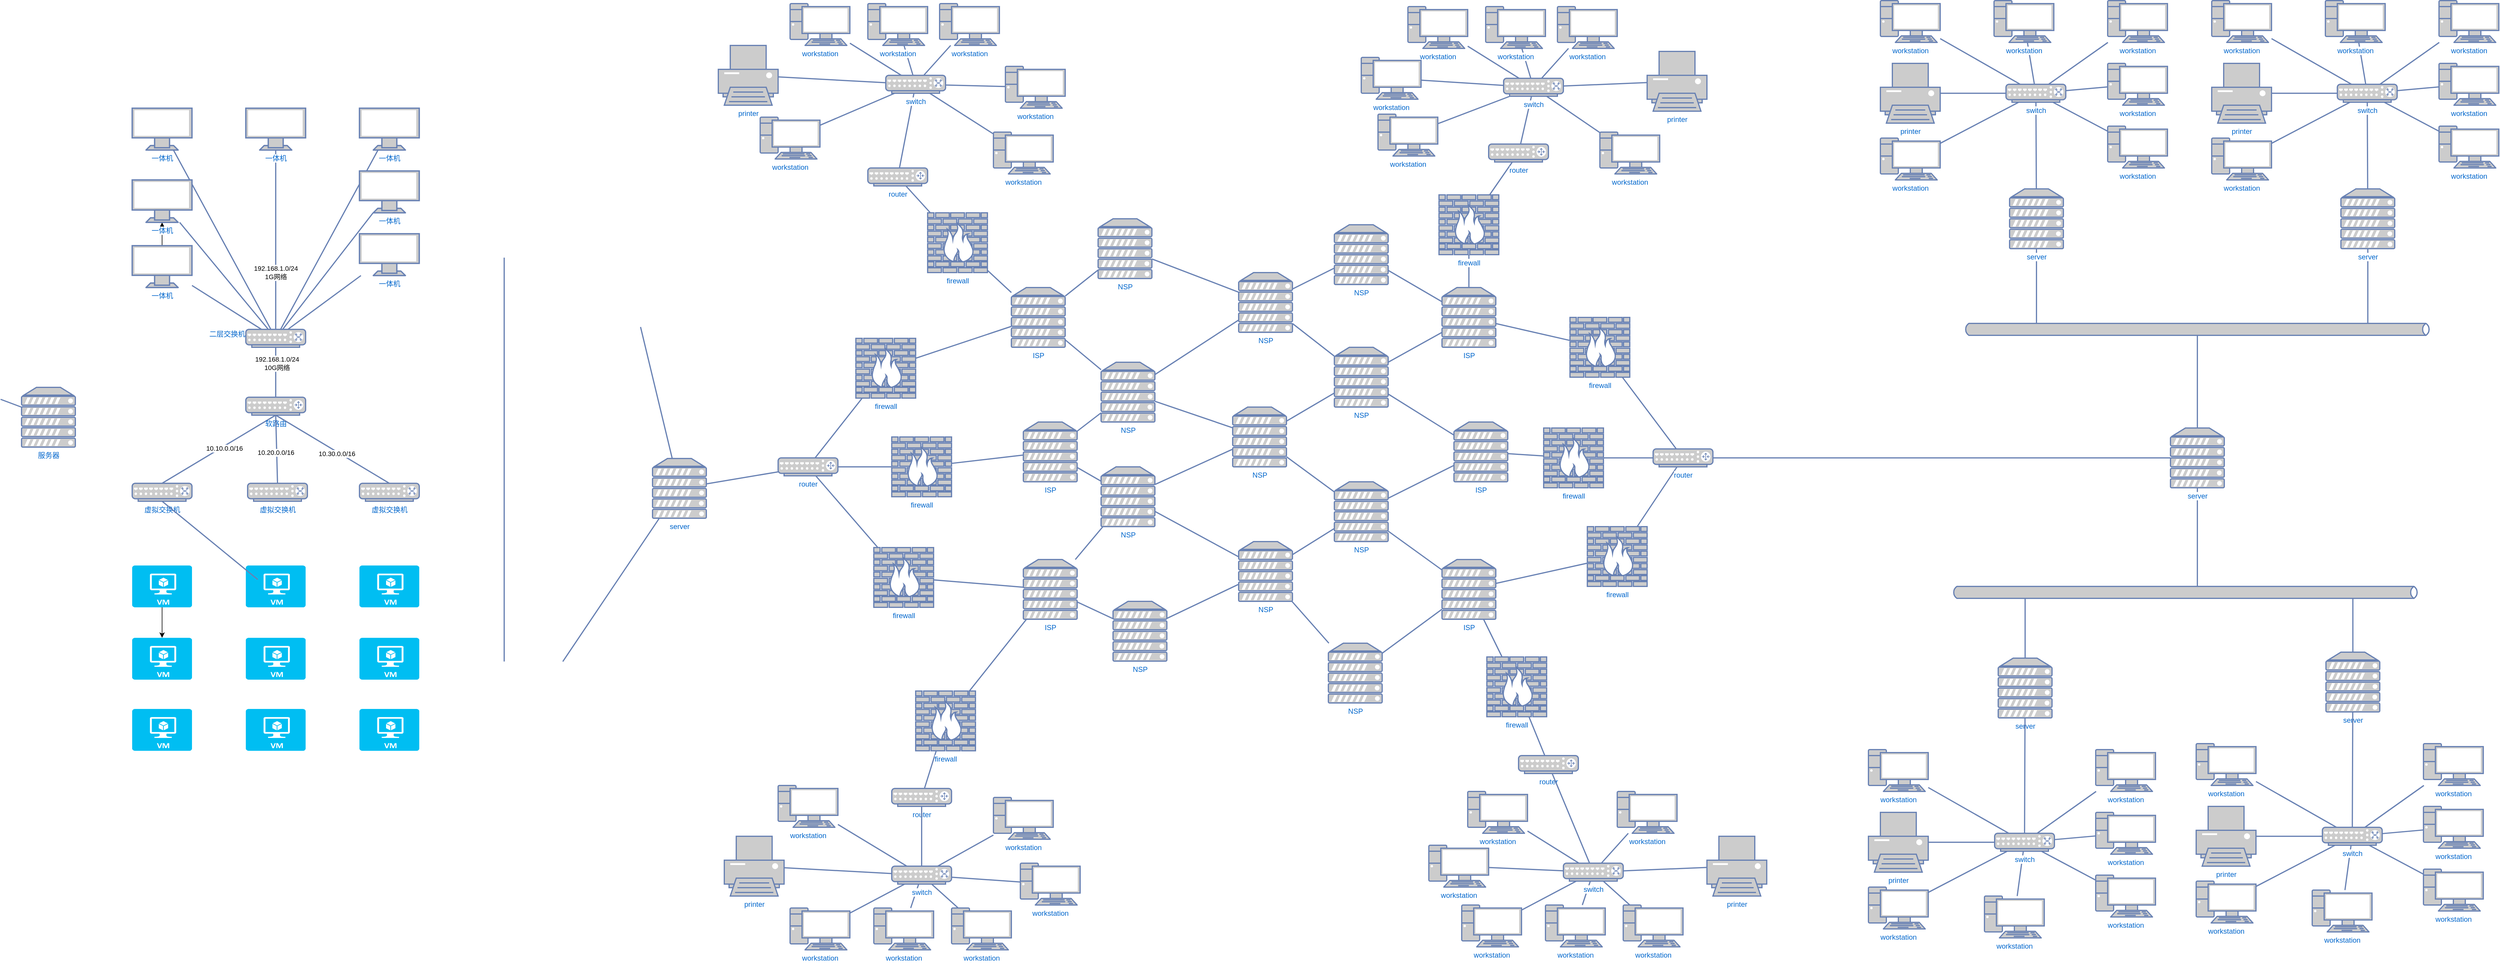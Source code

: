 <mxfile version="25.0.1">
  <diagram name="Page-1" id="d66fe2ae-3e9f-cf2f-6d29-e24063ad5d60">
    <mxGraphModel dx="3806" dy="911" grid="1" gridSize="10" guides="1" tooltips="1" connect="1" arrows="1" fold="1" page="1" pageScale="1" pageWidth="1100" pageHeight="850" background="none" math="0" shadow="0">
      <root>
        <mxCell id="0" />
        <mxCell id="1" parent="0" />
        <mxCell id="5fc5e51f7ca293a3-24" style="edgeStyle=none;html=1;labelBackgroundColor=none;endArrow=none;strokeWidth=2;fontFamily=Verdana;fontSize=28;fontColor=#0066CC;rounded=0;strokeColor=#6881B3;" parent="1" source="5fc5e51f7ca293a3-1" target="5fc5e51f7ca293a3-14" edge="1">
          <mxGeometry relative="1" as="geometry" />
        </mxCell>
        <mxCell id="5fc5e51f7ca293a3-1" value="NSP" style="fontColor=#0066CC;verticalAlign=top;verticalLabelPosition=bottom;labelPosition=center;align=center;html=1;fillColor=#CCCCCC;strokeColor=#6881B3;gradientColor=none;gradientDirection=north;strokeWidth=2;shape=mxgraph.networks.server;rounded=1;shadow=0;comic=0;labelBackgroundColor=#ffffff;" parent="1" vertex="1">
          <mxGeometry x="-230" y="1049" width="90" height="100" as="geometry" />
        </mxCell>
        <mxCell id="5fc5e51f7ca293a3-18" style="edgeStyle=none;html=1;labelBackgroundColor=none;endArrow=none;strokeWidth=2;fontFamily=Verdana;fontSize=28;fontColor=#0066CC;rounded=0;strokeColor=#6881B3;" parent="1" source="5fc5e51f7ca293a3-2" target="5fc5e51f7ca293a3-15" edge="1">
          <mxGeometry relative="1" as="geometry">
            <mxPoint x="-220" y="539" as="targetPoint" />
          </mxGeometry>
        </mxCell>
        <mxCell id="5fc5e51f7ca293a3-19" style="edgeStyle=none;html=1;labelBackgroundColor=none;endArrow=none;strokeWidth=2;fontFamily=Verdana;fontSize=28;fontColor=#0066CC;rounded=0;strokeColor=#6881B3;" parent="1" source="5fc5e51f7ca293a3-2" target="5fc5e51f7ca293a3-16" edge="1">
          <mxGeometry relative="1" as="geometry" />
        </mxCell>
        <mxCell id="5fc5e51f7ca293a3-2" value="ISP" style="fontColor=#0066CC;verticalAlign=top;verticalLabelPosition=bottom;labelPosition=center;align=center;html=1;fillColor=#CCCCCC;strokeColor=#6881B3;gradientColor=none;gradientDirection=north;strokeWidth=2;shape=mxgraph.networks.server;rounded=1;shadow=0;comic=0;labelBackgroundColor=#ffffff;" parent="1" vertex="1">
          <mxGeometry x="-400" y="524" width="90" height="100" as="geometry" />
        </mxCell>
        <mxCell id="5fc5e51f7ca293a3-23" style="edgeStyle=none;html=1;labelBackgroundColor=none;endArrow=none;strokeWidth=2;fontFamily=Verdana;fontSize=28;fontColor=#0066CC;rounded=0;strokeColor=#6881B3;" parent="1" source="5fc5e51f7ca293a3-3" target="5fc5e51f7ca293a3-1" edge="1">
          <mxGeometry relative="1" as="geometry" />
        </mxCell>
        <mxCell id="5fc5e51f7ca293a3-3" value="ISP" style="fontColor=#0066CC;verticalAlign=top;verticalLabelPosition=bottom;labelPosition=center;align=center;html=1;fillColor=#CCCCCC;strokeColor=#6881B3;gradientColor=none;gradientDirection=north;strokeWidth=2;shape=mxgraph.networks.server;rounded=1;shadow=0;comic=0;labelBackgroundColor=#ffffff;" parent="1" vertex="1">
          <mxGeometry x="-380" y="979" width="90" height="100" as="geometry" />
        </mxCell>
        <mxCell id="5fc5e51f7ca293a3-21" style="edgeStyle=none;html=1;labelBackgroundColor=none;endArrow=none;strokeWidth=2;fontFamily=Verdana;fontSize=28;fontColor=#0066CC;rounded=0;strokeColor=#6881B3;" parent="1" source="5fc5e51f7ca293a3-4" target="5fc5e51f7ca293a3-17" edge="1">
          <mxGeometry relative="1" as="geometry" />
        </mxCell>
        <mxCell id="5fc5e51f7ca293a3-4" value="ISP" style="fontColor=#0066CC;verticalAlign=top;verticalLabelPosition=bottom;labelPosition=center;align=center;html=1;fillColor=#CCCCCC;strokeColor=#6881B3;gradientColor=none;gradientDirection=north;strokeWidth=2;shape=mxgraph.networks.server;rounded=1;shadow=0;comic=0;labelBackgroundColor=#ffffff;" parent="1" vertex="1">
          <mxGeometry x="-380" y="749" width="90" height="100" as="geometry" />
        </mxCell>
        <mxCell id="5fc5e51f7ca293a3-37" style="edgeStyle=none;html=1;labelBackgroundColor=none;endArrow=none;strokeWidth=2;fontFamily=Verdana;fontSize=28;fontColor=#0066CC;rounded=0;strokeColor=#6881B3;" parent="1" source="5fc5e51f7ca293a3-5" target="5fc5e51f7ca293a3-11" edge="1">
          <mxGeometry relative="1" as="geometry" />
        </mxCell>
        <mxCell id="5fc5e51f7ca293a3-5" value="ISP" style="fontColor=#0066CC;verticalAlign=top;verticalLabelPosition=bottom;labelPosition=center;align=center;html=1;fillColor=#CCCCCC;strokeColor=#6881B3;gradientColor=none;gradientDirection=north;strokeWidth=2;shape=mxgraph.networks.server;rounded=1;shadow=0;comic=0;labelBackgroundColor=#ffffff;" parent="1" vertex="1">
          <mxGeometry x="320" y="979" width="90" height="100" as="geometry" />
        </mxCell>
        <mxCell id="5fc5e51f7ca293a3-39" style="edgeStyle=none;html=1;labelBackgroundColor=none;endArrow=none;strokeWidth=2;fontFamily=Verdana;fontSize=28;fontColor=#0066CC;rounded=0;strokeColor=#6881B3;" parent="1" source="5fc5e51f7ca293a3-6" target="5fc5e51f7ca293a3-9" edge="1">
          <mxGeometry relative="1" as="geometry" />
        </mxCell>
        <mxCell id="5fc5e51f7ca293a3-6" value="ISP" style="fontColor=#0066CC;verticalAlign=top;verticalLabelPosition=bottom;labelPosition=center;align=center;html=1;fillColor=#CCCCCC;strokeColor=#6881B3;gradientColor=none;gradientDirection=north;strokeWidth=2;shape=mxgraph.networks.server;rounded=1;shadow=0;comic=0;labelBackgroundColor=#ffffff;" parent="1" vertex="1">
          <mxGeometry x="340" y="749" width="90" height="100" as="geometry" />
        </mxCell>
        <mxCell id="5fc5e51f7ca293a3-7" value="NSP" style="fontColor=#0066CC;verticalAlign=top;verticalLabelPosition=bottom;labelPosition=center;align=center;html=1;fillColor=#CCCCCC;strokeColor=#6881B3;gradientColor=none;gradientDirection=north;strokeWidth=2;shape=mxgraph.networks.server;rounded=1;shadow=0;comic=0;labelBackgroundColor=#ffffff;" parent="1" vertex="1">
          <mxGeometry x="140" y="419" width="90" height="100" as="geometry" />
        </mxCell>
        <mxCell id="5fc5e51f7ca293a3-41" style="edgeStyle=none;html=1;labelBackgroundColor=none;endArrow=none;strokeWidth=2;fontFamily=Verdana;fontSize=28;fontColor=#0066CC;rounded=0;strokeColor=#6881B3;" parent="1" source="5fc5e51f7ca293a3-8" target="5fc5e51f7ca293a3-7" edge="1">
          <mxGeometry relative="1" as="geometry" />
        </mxCell>
        <mxCell id="5fc5e51f7ca293a3-8" value="ISP" style="fontColor=#0066CC;verticalAlign=top;verticalLabelPosition=bottom;labelPosition=center;align=center;html=1;fillColor=#CCCCCC;strokeColor=#6881B3;gradientColor=none;gradientDirection=north;strokeWidth=2;shape=mxgraph.networks.server;rounded=1;shadow=0;comic=0;labelBackgroundColor=#ffffff;" parent="1" vertex="1">
          <mxGeometry x="320" y="524" width="90" height="100" as="geometry" />
        </mxCell>
        <mxCell id="5fc5e51f7ca293a3-32" style="edgeStyle=none;html=1;labelBackgroundColor=none;endArrow=none;strokeWidth=2;fontFamily=Verdana;fontSize=28;fontColor=#0066CC;rounded=0;strokeColor=#6881B3;" parent="1" source="5fc5e51f7ca293a3-9" target="5fc5e51f7ca293a3-13" edge="1">
          <mxGeometry relative="1" as="geometry" />
        </mxCell>
        <mxCell id="5fc5e51f7ca293a3-40" style="edgeStyle=none;html=1;labelBackgroundColor=none;endArrow=none;strokeWidth=2;fontFamily=Verdana;fontSize=28;fontColor=#0066CC;rounded=0;strokeColor=#6881B3;" parent="1" source="5fc5e51f7ca293a3-9" target="5fc5e51f7ca293a3-8" edge="1">
          <mxGeometry relative="1" as="geometry" />
        </mxCell>
        <mxCell id="5fc5e51f7ca293a3-9" value="NSP" style="fontColor=#0066CC;verticalAlign=top;verticalLabelPosition=bottom;labelPosition=center;align=center;html=1;fillColor=#CCCCCC;strokeColor=#6881B3;gradientColor=none;gradientDirection=north;strokeWidth=2;shape=mxgraph.networks.server;rounded=1;shadow=0;comic=0;labelBackgroundColor=#ffffff;" parent="1" vertex="1">
          <mxGeometry x="140" y="624" width="90" height="100" as="geometry" />
        </mxCell>
        <mxCell id="5fc5e51f7ca293a3-36" style="edgeStyle=none;html=1;labelBackgroundColor=none;endArrow=none;strokeWidth=2;fontFamily=Verdana;fontSize=28;fontColor=#0066CC;rounded=0;strokeColor=#6881B3;" parent="1" source="5fc5e51f7ca293a3-10" target="5fc5e51f7ca293a3-5" edge="1">
          <mxGeometry relative="1" as="geometry" />
        </mxCell>
        <mxCell id="5fc5e51f7ca293a3-10" value="NSP" style="fontColor=#0066CC;verticalAlign=top;verticalLabelPosition=bottom;labelPosition=center;align=center;html=1;fillColor=#CCCCCC;strokeColor=#6881B3;gradientColor=none;gradientDirection=north;strokeWidth=2;shape=mxgraph.networks.server;rounded=1;shadow=0;comic=0;labelBackgroundColor=#ffffff;" parent="1" vertex="1">
          <mxGeometry x="130" y="1119" width="90" height="100" as="geometry" />
        </mxCell>
        <mxCell id="5fc5e51f7ca293a3-34" style="edgeStyle=none;html=1;labelBackgroundColor=none;endArrow=none;strokeWidth=2;fontFamily=Verdana;fontSize=28;fontColor=#0066CC;rounded=0;strokeColor=#6881B3;" parent="1" source="5fc5e51f7ca293a3-11" target="5fc5e51f7ca293a3-14" edge="1">
          <mxGeometry relative="1" as="geometry" />
        </mxCell>
        <mxCell id="5fc5e51f7ca293a3-38" style="edgeStyle=none;html=1;labelBackgroundColor=none;endArrow=none;strokeWidth=2;fontFamily=Verdana;fontSize=28;fontColor=#0066CC;rounded=0;strokeColor=#6881B3;" parent="1" source="5fc5e51f7ca293a3-11" target="5fc5e51f7ca293a3-6" edge="1">
          <mxGeometry relative="1" as="geometry" />
        </mxCell>
        <mxCell id="5fc5e51f7ca293a3-11" value="NSP" style="fontColor=#0066CC;verticalAlign=top;verticalLabelPosition=bottom;labelPosition=center;align=center;html=1;fillColor=#CCCCCC;strokeColor=#6881B3;gradientColor=none;gradientDirection=north;strokeWidth=2;shape=mxgraph.networks.server;rounded=1;shadow=0;comic=0;labelBackgroundColor=#ffffff;" parent="1" vertex="1">
          <mxGeometry x="140" y="849" width="90" height="100" as="geometry" />
        </mxCell>
        <mxCell id="5fc5e51f7ca293a3-29" style="edgeStyle=none;html=1;labelBackgroundColor=none;endArrow=none;strokeWidth=2;fontFamily=Verdana;fontSize=28;fontColor=#0066CC;rounded=0;strokeColor=#6881B3;" parent="1" source="5fc5e51f7ca293a3-12" target="5fc5e51f7ca293a3-15" edge="1">
          <mxGeometry relative="1" as="geometry" />
        </mxCell>
        <mxCell id="5fc5e51f7ca293a3-30" style="edgeStyle=none;html=1;labelBackgroundColor=none;endArrow=none;strokeWidth=2;fontFamily=Verdana;fontSize=28;fontColor=#0066CC;rounded=0;strokeColor=#6881B3;" parent="1" source="5fc5e51f7ca293a3-12" target="5fc5e51f7ca293a3-7" edge="1">
          <mxGeometry relative="1" as="geometry" />
        </mxCell>
        <mxCell id="5fc5e51f7ca293a3-31" style="edgeStyle=none;html=1;labelBackgroundColor=none;endArrow=none;strokeWidth=2;fontFamily=Verdana;fontSize=28;fontColor=#0066CC;rounded=0;strokeColor=#6881B3;" parent="1" source="5fc5e51f7ca293a3-12" target="5fc5e51f7ca293a3-9" edge="1">
          <mxGeometry relative="1" as="geometry" />
        </mxCell>
        <mxCell id="5fc5e51f7ca293a3-12" value="NSP" style="fontColor=#0066CC;verticalAlign=top;verticalLabelPosition=bottom;labelPosition=center;align=center;html=1;fillColor=#CCCCCC;strokeColor=#6881B3;gradientColor=none;gradientDirection=north;strokeWidth=2;shape=mxgraph.networks.server;rounded=1;shadow=0;comic=0;labelBackgroundColor=#ffffff;" parent="1" vertex="1">
          <mxGeometry x="-20" y="499" width="90" height="100" as="geometry" />
        </mxCell>
        <mxCell id="5fc5e51f7ca293a3-27" style="edgeStyle=none;html=1;labelBackgroundColor=none;endArrow=none;strokeWidth=2;fontFamily=Verdana;fontSize=28;fontColor=#0066CC;rounded=0;strokeColor=#6881B3;" parent="1" source="5fc5e51f7ca293a3-13" target="5fc5e51f7ca293a3-16" edge="1">
          <mxGeometry relative="1" as="geometry" />
        </mxCell>
        <mxCell id="5fc5e51f7ca293a3-33" style="edgeStyle=none;html=1;labelBackgroundColor=none;endArrow=none;strokeWidth=2;fontFamily=Verdana;fontSize=28;fontColor=#0066CC;rounded=0;strokeColor=#6881B3;" parent="1" source="5fc5e51f7ca293a3-13" target="5fc5e51f7ca293a3-11" edge="1">
          <mxGeometry relative="1" as="geometry" />
        </mxCell>
        <mxCell id="5fc5e51f7ca293a3-13" value="NSP" style="fontColor=#0066CC;verticalAlign=top;verticalLabelPosition=bottom;labelPosition=center;align=center;html=1;fillColor=#CCCCCC;strokeColor=#6881B3;gradientColor=none;gradientDirection=north;strokeWidth=2;shape=mxgraph.networks.server;rounded=1;shadow=0;comic=0;labelBackgroundColor=#ffffff;" parent="1" vertex="1">
          <mxGeometry x="-30" y="724" width="90" height="100" as="geometry" />
        </mxCell>
        <mxCell id="5fc5e51f7ca293a3-25" style="edgeStyle=none;html=1;labelBackgroundColor=none;endArrow=none;strokeWidth=2;fontFamily=Verdana;fontSize=28;fontColor=#0066CC;rounded=0;strokeColor=#6881B3;" parent="1" source="5fc5e51f7ca293a3-14" target="5fc5e51f7ca293a3-17" edge="1">
          <mxGeometry relative="1" as="geometry" />
        </mxCell>
        <mxCell id="5fc5e51f7ca293a3-35" style="edgeStyle=none;html=1;labelBackgroundColor=none;endArrow=none;strokeWidth=2;fontFamily=Verdana;fontSize=28;fontColor=#0066CC;rounded=0;strokeColor=#6881B3;" parent="1" source="5fc5e51f7ca293a3-14" target="5fc5e51f7ca293a3-10" edge="1">
          <mxGeometry relative="1" as="geometry" />
        </mxCell>
        <mxCell id="5fc5e51f7ca293a3-14" value="NSP" style="fontColor=#0066CC;verticalAlign=top;verticalLabelPosition=bottom;labelPosition=center;align=center;html=1;fillColor=#CCCCCC;strokeColor=#6881B3;gradientColor=none;gradientDirection=north;strokeWidth=2;shape=mxgraph.networks.server;rounded=1;shadow=0;comic=0;labelBackgroundColor=#ffffff;" parent="1" vertex="1">
          <mxGeometry x="-20" y="949" width="90" height="100" as="geometry" />
        </mxCell>
        <mxCell id="5fc5e51f7ca293a3-15" value="NSP" style="fontColor=#0066CC;verticalAlign=top;verticalLabelPosition=bottom;labelPosition=center;align=center;html=1;fillColor=#CCCCCC;strokeColor=#6881B3;gradientColor=none;gradientDirection=north;strokeWidth=2;shape=mxgraph.networks.server;rounded=1;shadow=0;comic=0;labelBackgroundColor=#ffffff;" parent="1" vertex="1">
          <mxGeometry x="-255" y="409" width="90" height="100" as="geometry" />
        </mxCell>
        <mxCell id="5fc5e51f7ca293a3-20" style="edgeStyle=none;html=1;labelBackgroundColor=none;endArrow=none;strokeWidth=2;fontFamily=Verdana;fontSize=28;fontColor=#0066CC;rounded=0;strokeColor=#6881B3;" parent="1" source="5fc5e51f7ca293a3-16" target="5fc5e51f7ca293a3-4" edge="1">
          <mxGeometry relative="1" as="geometry" />
        </mxCell>
        <mxCell id="5fc5e51f7ca293a3-28" style="edgeStyle=none;html=1;labelBackgroundColor=none;endArrow=none;strokeWidth=2;fontFamily=Verdana;fontSize=28;fontColor=#0066CC;rounded=0;strokeColor=#6881B3;" parent="1" source="5fc5e51f7ca293a3-16" target="5fc5e51f7ca293a3-12" edge="1">
          <mxGeometry relative="1" as="geometry" />
        </mxCell>
        <mxCell id="5fc5e51f7ca293a3-16" value="NSP" style="fontColor=#0066CC;verticalAlign=top;verticalLabelPosition=bottom;labelPosition=center;align=center;html=1;fillColor=#CCCCCC;strokeColor=#6881B3;gradientColor=none;gradientDirection=north;strokeWidth=2;shape=mxgraph.networks.server;rounded=1;shadow=0;comic=0;labelBackgroundColor=#ffffff;" parent="1" vertex="1">
          <mxGeometry x="-250" y="649" width="90" height="100" as="geometry" />
        </mxCell>
        <mxCell id="5fc5e51f7ca293a3-22" style="edgeStyle=none;html=1;labelBackgroundColor=none;endArrow=none;strokeWidth=2;fontFamily=Verdana;fontSize=28;fontColor=#0066CC;rounded=0;strokeColor=#6881B3;" parent="1" source="5fc5e51f7ca293a3-17" target="5fc5e51f7ca293a3-3" edge="1">
          <mxGeometry relative="1" as="geometry" />
        </mxCell>
        <mxCell id="5fc5e51f7ca293a3-26" style="edgeStyle=none;html=1;labelBackgroundColor=none;endArrow=none;strokeWidth=2;fontFamily=Verdana;fontSize=28;fontColor=#0066CC;rounded=0;strokeColor=#6881B3;" parent="1" source="5fc5e51f7ca293a3-17" target="5fc5e51f7ca293a3-13" edge="1">
          <mxGeometry relative="1" as="geometry" />
        </mxCell>
        <mxCell id="5fc5e51f7ca293a3-17" value="NSP" style="fontColor=#0066CC;verticalAlign=top;verticalLabelPosition=bottom;labelPosition=center;align=center;html=1;fillColor=#CCCCCC;strokeColor=#6881B3;gradientColor=none;gradientDirection=north;strokeWidth=2;shape=mxgraph.networks.server;rounded=1;shadow=0;comic=0;labelBackgroundColor=#ffffff;" parent="1" vertex="1">
          <mxGeometry x="-250" y="824" width="90" height="100" as="geometry" />
        </mxCell>
        <mxCell id="5fc5e51f7ca293a3-62" style="edgeStyle=none;html=1;labelBackgroundColor=none;endArrow=none;strokeWidth=2;fontFamily=Verdana;fontSize=28;fontColor=#0066CC;rounded=0;strokeColor=#6881B3;" parent="1" source="5fc5e51f7ca293a3-42" target="5fc5e51f7ca293a3-61" edge="1">
          <mxGeometry relative="1" as="geometry">
            <mxPoint x="-580" y="569" as="targetPoint" />
          </mxGeometry>
        </mxCell>
        <mxCell id="5fc5e51f7ca293a3-42" value="router" style="fontColor=#0066CC;verticalAlign=top;verticalLabelPosition=bottom;labelPosition=center;align=center;html=1;fillColor=#CCCCCC;strokeColor=#6881B3;gradientColor=none;gradientDirection=north;strokeWidth=2;shape=mxgraph.networks.router;rounded=1;shadow=0;comic=0;labelBackgroundColor=#ffffff;" parent="1" vertex="1">
          <mxGeometry x="-640" y="324" width="100" height="30" as="geometry" />
        </mxCell>
        <mxCell id="5fc5e51f7ca293a3-50" style="edgeStyle=none;html=1;labelBackgroundColor=none;endArrow=none;strokeWidth=2;fontFamily=Verdana;fontSize=28;fontColor=#0066CC;rounded=0;strokeColor=#6881B3;" parent="1" source="5fc5e51f7ca293a3-43" target="5fc5e51f7ca293a3-44" edge="1">
          <mxGeometry relative="1" as="geometry" />
        </mxCell>
        <mxCell id="5fc5e51f7ca293a3-51" style="edgeStyle=none;html=1;labelBackgroundColor=none;endArrow=none;strokeWidth=2;fontFamily=Verdana;fontSize=28;fontColor=#0066CC;rounded=0;strokeColor=#6881B3;" parent="1" source="5fc5e51f7ca293a3-43" target="5fc5e51f7ca293a3-45" edge="1">
          <mxGeometry relative="1" as="geometry" />
        </mxCell>
        <mxCell id="5fc5e51f7ca293a3-52" style="edgeStyle=none;html=1;labelBackgroundColor=none;endArrow=none;strokeWidth=2;fontFamily=Verdana;fontSize=28;fontColor=#0066CC;rounded=0;strokeColor=#6881B3;" parent="1" source="5fc5e51f7ca293a3-43" target="5fc5e51f7ca293a3-46" edge="1">
          <mxGeometry relative="1" as="geometry" />
        </mxCell>
        <mxCell id="5fc5e51f7ca293a3-53" style="edgeStyle=none;html=1;labelBackgroundColor=none;endArrow=none;strokeWidth=2;fontFamily=Verdana;fontSize=28;fontColor=#0066CC;rounded=0;strokeColor=#6881B3;" parent="1" source="5fc5e51f7ca293a3-43" target="5fc5e51f7ca293a3-49" edge="1">
          <mxGeometry relative="1" as="geometry" />
        </mxCell>
        <mxCell id="5fc5e51f7ca293a3-54" style="edgeStyle=none;html=1;labelBackgroundColor=none;endArrow=none;strokeWidth=2;fontFamily=Verdana;fontSize=28;fontColor=#0066CC;rounded=0;strokeColor=#6881B3;" parent="1" source="5fc5e51f7ca293a3-43" target="5fc5e51f7ca293a3-48" edge="1">
          <mxGeometry relative="1" as="geometry" />
        </mxCell>
        <mxCell id="5fc5e51f7ca293a3-55" style="edgeStyle=none;html=1;labelBackgroundColor=none;endArrow=none;strokeWidth=2;fontFamily=Verdana;fontSize=28;fontColor=#0066CC;rounded=0;strokeColor=#6881B3;" parent="1" source="5fc5e51f7ca293a3-43" target="5fc5e51f7ca293a3-47" edge="1">
          <mxGeometry relative="1" as="geometry" />
        </mxCell>
        <mxCell id="5fc5e51f7ca293a3-56" style="edgeStyle=none;html=1;labelBackgroundColor=none;endArrow=none;strokeWidth=2;fontFamily=Verdana;fontSize=28;fontColor=#0066CC;rounded=0;strokeColor=#6881B3;" parent="1" source="5fc5e51f7ca293a3-43" target="5fc5e51f7ca293a3-42" edge="1">
          <mxGeometry relative="1" as="geometry" />
        </mxCell>
        <mxCell id="5fc5e51f7ca293a3-43" value="switch" style="fontColor=#0066CC;verticalAlign=top;verticalLabelPosition=bottom;labelPosition=center;align=center;html=1;fillColor=#CCCCCC;strokeColor=#6881B3;gradientColor=none;gradientDirection=north;strokeWidth=2;shape=mxgraph.networks.switch;rounded=1;shadow=0;comic=0;labelBackgroundColor=#ffffff;" parent="1" vertex="1">
          <mxGeometry x="-610" y="169" width="100" height="30" as="geometry" />
        </mxCell>
        <mxCell id="5fc5e51f7ca293a3-44" value="workstation" style="fontColor=#0066CC;verticalAlign=top;verticalLabelPosition=bottom;labelPosition=center;align=center;html=1;fillColor=#CCCCCC;strokeColor=#6881B3;gradientColor=none;gradientDirection=north;strokeWidth=2;shape=mxgraph.networks.pc;rounded=1;shadow=0;comic=0;labelBackgroundColor=#ffffff;" parent="1" vertex="1">
          <mxGeometry x="-770" y="49" width="100" height="70" as="geometry" />
        </mxCell>
        <mxCell id="5fc5e51f7ca293a3-45" value="workstation" style="fontColor=#0066CC;verticalAlign=top;verticalLabelPosition=bottom;labelPosition=center;align=center;html=1;fillColor=#CCCCCC;strokeColor=#6881B3;gradientColor=none;gradientDirection=north;strokeWidth=2;shape=mxgraph.networks.pc;rounded=1;shadow=0;comic=0;labelBackgroundColor=#ffffff;" parent="1" vertex="1">
          <mxGeometry x="-640" y="49" width="100" height="70" as="geometry" />
        </mxCell>
        <mxCell id="5fc5e51f7ca293a3-46" value="workstation" style="fontColor=#0066CC;verticalAlign=top;verticalLabelPosition=bottom;labelPosition=center;align=center;html=1;fillColor=#CCCCCC;strokeColor=#6881B3;gradientColor=none;gradientDirection=north;strokeWidth=2;shape=mxgraph.networks.pc;rounded=1;shadow=0;comic=0;labelBackgroundColor=#ffffff;" parent="1" vertex="1">
          <mxGeometry x="-520" y="49" width="100" height="70" as="geometry" />
        </mxCell>
        <mxCell id="5fc5e51f7ca293a3-47" value="workstation" style="fontColor=#0066CC;verticalAlign=top;verticalLabelPosition=bottom;labelPosition=center;align=center;html=1;fillColor=#CCCCCC;strokeColor=#6881B3;gradientColor=none;gradientDirection=north;strokeWidth=2;shape=mxgraph.networks.pc;rounded=1;shadow=0;comic=0;labelBackgroundColor=#ffffff;" parent="1" vertex="1">
          <mxGeometry x="-820" y="239" width="100" height="70" as="geometry" />
        </mxCell>
        <mxCell id="5fc5e51f7ca293a3-48" value="workstation" style="fontColor=#0066CC;verticalAlign=top;verticalLabelPosition=bottom;labelPosition=center;align=center;html=1;fillColor=#CCCCCC;strokeColor=#6881B3;gradientColor=none;gradientDirection=north;strokeWidth=2;shape=mxgraph.networks.pc;rounded=1;shadow=0;comic=0;labelBackgroundColor=#ffffff;" parent="1" vertex="1">
          <mxGeometry x="-410" y="154" width="100" height="70" as="geometry" />
        </mxCell>
        <mxCell id="5fc5e51f7ca293a3-49" value="workstation" style="fontColor=#0066CC;verticalAlign=top;verticalLabelPosition=bottom;labelPosition=center;align=center;html=1;fillColor=#CCCCCC;strokeColor=#6881B3;gradientColor=none;gradientDirection=north;strokeWidth=2;shape=mxgraph.networks.pc;rounded=1;shadow=0;comic=0;labelBackgroundColor=#ffffff;" parent="1" vertex="1">
          <mxGeometry x="-430" y="264" width="100" height="70" as="geometry" />
        </mxCell>
        <mxCell id="5fc5e51f7ca293a3-59" style="edgeStyle=none;html=1;labelBackgroundColor=none;endArrow=none;strokeWidth=2;fontFamily=Verdana;fontSize=28;fontColor=#0066CC;rounded=0;strokeColor=#6881B3;" parent="1" source="5fc5e51f7ca293a3-58" target="5fc5e51f7ca293a3-43" edge="1">
          <mxGeometry relative="1" as="geometry" />
        </mxCell>
        <mxCell id="5fc5e51f7ca293a3-58" value="printer" style="fontColor=#0066CC;verticalAlign=top;verticalLabelPosition=bottom;labelPosition=center;align=center;html=1;fillColor=#CCCCCC;strokeColor=#6881B3;gradientColor=none;gradientDirection=north;strokeWidth=2;shape=mxgraph.networks.printer;rounded=1;shadow=0;comic=0;labelBackgroundColor=#ffffff;" parent="1" vertex="1">
          <mxGeometry x="-890" y="119" width="100" height="100" as="geometry" />
        </mxCell>
        <mxCell id="5fc5e51f7ca293a3-87" style="edgeStyle=none;html=1;labelBackgroundColor=none;endArrow=none;strokeWidth=2;fontFamily=Verdana;fontSize=28;fontColor=#0066CC;rounded=0;strokeColor=#6881B3;" parent="1" source="5fc5e51f7ca293a3-60" target="5fc5e51f7ca293a3-86" edge="1">
          <mxGeometry relative="1" as="geometry">
            <mxPoint x="-690" y="729" as="targetPoint" />
          </mxGeometry>
        </mxCell>
        <mxCell id="5fc5e51f7ca293a3-88" style="edgeStyle=none;html=1;labelBackgroundColor=none;endArrow=none;strokeWidth=2;fontFamily=Verdana;fontSize=28;fontColor=#0066CC;rounded=0;strokeColor=#6881B3;" parent="1" source="5fc5e51f7ca293a3-60" target="5fc5e51f7ca293a3-84" edge="1">
          <mxGeometry relative="1" as="geometry" />
        </mxCell>
        <mxCell id="5fc5e51f7ca293a3-89" style="edgeStyle=none;html=1;labelBackgroundColor=none;endArrow=none;strokeWidth=2;fontFamily=Verdana;fontSize=28;fontColor=#0066CC;rounded=0;strokeColor=#6881B3;" parent="1" source="5fc5e51f7ca293a3-60" target="5fc5e51f7ca293a3-85" edge="1">
          <mxGeometry relative="1" as="geometry" />
        </mxCell>
        <mxCell id="5fc5e51f7ca293a3-103" style="edgeStyle=none;html=1;labelBackgroundColor=none;endArrow=none;strokeWidth=2;fontFamily=Verdana;fontSize=28;fontColor=#0066CC;rounded=0;strokeColor=#6881B3;" parent="1" source="5fc5e51f7ca293a3-60" target="5fc5e51f7ca293a3-93" edge="1">
          <mxGeometry relative="1" as="geometry" />
        </mxCell>
        <mxCell id="5fc5e51f7ca293a3-60" value="router" style="fontColor=#0066CC;verticalAlign=top;verticalLabelPosition=bottom;labelPosition=center;align=center;html=1;fillColor=#CCCCCC;strokeColor=#6881B3;gradientColor=none;gradientDirection=north;strokeWidth=2;shape=mxgraph.networks.router;rounded=1;shadow=0;comic=0;labelBackgroundColor=#ffffff;" parent="1" vertex="1">
          <mxGeometry x="-790" y="809" width="100" height="30" as="geometry" />
        </mxCell>
        <mxCell id="5fc5e51f7ca293a3-63" style="edgeStyle=none;html=1;labelBackgroundColor=none;endArrow=none;strokeWidth=2;fontFamily=Verdana;fontSize=28;fontColor=#0066CC;rounded=0;strokeColor=#6881B3;" parent="1" source="5fc5e51f7ca293a3-61" target="5fc5e51f7ca293a3-2" edge="1">
          <mxGeometry relative="1" as="geometry" />
        </mxCell>
        <mxCell id="5fc5e51f7ca293a3-61" value="firewall" style="fontColor=#0066CC;verticalAlign=top;verticalLabelPosition=bottom;labelPosition=center;align=center;html=1;fillColor=#CCCCCC;strokeColor=#6881B3;gradientColor=none;gradientDirection=north;strokeWidth=2;shape=mxgraph.networks.firewall;rounded=1;shadow=0;comic=0;labelBackgroundColor=#ffffff;" parent="1" vertex="1">
          <mxGeometry x="-540" y="399" width="100" height="100" as="geometry" />
        </mxCell>
        <mxCell id="5fc5e51f7ca293a3-64" style="edgeStyle=none;html=1;labelBackgroundColor=none;endArrow=none;strokeWidth=2;fontFamily=Verdana;fontSize=28;fontColor=#0066CC;rounded=0;strokeColor=#6881B3;" parent="1" source="5fc5e51f7ca293a3-65" target="5fc5e51f7ca293a3-82" edge="1">
          <mxGeometry relative="1" as="geometry">
            <mxPoint x="-640" y="1219" as="targetPoint" />
          </mxGeometry>
        </mxCell>
        <mxCell id="5fc5e51f7ca293a3-65" value="router" style="fontColor=#0066CC;verticalAlign=top;verticalLabelPosition=bottom;labelPosition=center;align=center;html=1;fillColor=#CCCCCC;strokeColor=#6881B3;gradientColor=none;gradientDirection=north;strokeWidth=2;shape=mxgraph.networks.router;rounded=1;shadow=0;comic=0;labelBackgroundColor=#ffffff;" parent="1" vertex="1">
          <mxGeometry x="-600" y="1362" width="100" height="30" as="geometry" />
        </mxCell>
        <mxCell id="5fc5e51f7ca293a3-66" style="edgeStyle=none;html=1;labelBackgroundColor=none;endArrow=none;strokeWidth=2;fontFamily=Verdana;fontSize=28;fontColor=#0066CC;rounded=0;strokeColor=#6881B3;" parent="1" source="5fc5e51f7ca293a3-73" target="5fc5e51f7ca293a3-74" edge="1">
          <mxGeometry relative="1" as="geometry" />
        </mxCell>
        <mxCell id="5fc5e51f7ca293a3-67" style="edgeStyle=none;html=1;labelBackgroundColor=none;endArrow=none;strokeWidth=2;fontFamily=Verdana;fontSize=28;fontColor=#0066CC;rounded=0;strokeColor=#6881B3;" parent="1" source="5fc5e51f7ca293a3-73" target="5fc5e51f7ca293a3-75" edge="1">
          <mxGeometry relative="1" as="geometry" />
        </mxCell>
        <mxCell id="5fc5e51f7ca293a3-68" style="edgeStyle=none;html=1;labelBackgroundColor=none;endArrow=none;strokeWidth=2;fontFamily=Verdana;fontSize=28;fontColor=#0066CC;rounded=0;strokeColor=#6881B3;" parent="1" source="5fc5e51f7ca293a3-73" target="5fc5e51f7ca293a3-76" edge="1">
          <mxGeometry relative="1" as="geometry" />
        </mxCell>
        <mxCell id="5fc5e51f7ca293a3-69" style="edgeStyle=none;html=1;labelBackgroundColor=none;endArrow=none;strokeWidth=2;fontFamily=Verdana;fontSize=28;fontColor=#0066CC;rounded=0;strokeColor=#6881B3;" parent="1" source="5fc5e51f7ca293a3-73" target="5fc5e51f7ca293a3-79" edge="1">
          <mxGeometry relative="1" as="geometry" />
        </mxCell>
        <mxCell id="5fc5e51f7ca293a3-70" style="edgeStyle=none;html=1;labelBackgroundColor=none;endArrow=none;strokeWidth=2;fontFamily=Verdana;fontSize=28;fontColor=#0066CC;rounded=0;strokeColor=#6881B3;" parent="1" source="5fc5e51f7ca293a3-73" target="5fc5e51f7ca293a3-78" edge="1">
          <mxGeometry relative="1" as="geometry" />
        </mxCell>
        <mxCell id="5fc5e51f7ca293a3-71" style="edgeStyle=none;html=1;labelBackgroundColor=none;endArrow=none;strokeWidth=2;fontFamily=Verdana;fontSize=28;fontColor=#0066CC;rounded=0;strokeColor=#6881B3;" parent="1" source="5fc5e51f7ca293a3-73" target="5fc5e51f7ca293a3-77" edge="1">
          <mxGeometry relative="1" as="geometry" />
        </mxCell>
        <mxCell id="5fc5e51f7ca293a3-72" style="edgeStyle=none;html=1;labelBackgroundColor=none;endArrow=none;strokeWidth=2;fontFamily=Verdana;fontSize=28;fontColor=#0066CC;rounded=0;strokeColor=#6881B3;" parent="1" source="5fc5e51f7ca293a3-73" target="5fc5e51f7ca293a3-65" edge="1">
          <mxGeometry relative="1" as="geometry" />
        </mxCell>
        <mxCell id="5fc5e51f7ca293a3-73" value="switch" style="fontColor=#0066CC;verticalAlign=top;verticalLabelPosition=bottom;labelPosition=center;align=center;html=1;fillColor=#CCCCCC;strokeColor=#6881B3;gradientColor=none;gradientDirection=north;strokeWidth=2;shape=mxgraph.networks.switch;rounded=1;shadow=0;comic=0;labelBackgroundColor=#ffffff;" parent="1" vertex="1">
          <mxGeometry x="-600" y="1492" width="100" height="30" as="geometry" />
        </mxCell>
        <mxCell id="5fc5e51f7ca293a3-74" value="workstation" style="fontColor=#0066CC;verticalAlign=top;verticalLabelPosition=bottom;labelPosition=center;align=center;html=1;fillColor=#CCCCCC;strokeColor=#6881B3;gradientColor=none;gradientDirection=north;strokeWidth=2;shape=mxgraph.networks.pc;rounded=1;shadow=0;comic=0;labelBackgroundColor=#ffffff;" parent="1" vertex="1">
          <mxGeometry x="-790" y="1357" width="100" height="70" as="geometry" />
        </mxCell>
        <mxCell id="5fc5e51f7ca293a3-75" value="workstation" style="fontColor=#0066CC;verticalAlign=top;verticalLabelPosition=bottom;labelPosition=center;align=center;html=1;fillColor=#CCCCCC;strokeColor=#6881B3;gradientColor=none;gradientDirection=north;strokeWidth=2;shape=mxgraph.networks.pc;rounded=1;shadow=0;comic=0;labelBackgroundColor=#ffffff;" parent="1" vertex="1">
          <mxGeometry x="-385" y="1487" width="100" height="70" as="geometry" />
        </mxCell>
        <mxCell id="5fc5e51f7ca293a3-76" value="workstation" style="fontColor=#0066CC;verticalAlign=top;verticalLabelPosition=bottom;labelPosition=center;align=center;html=1;fillColor=#CCCCCC;strokeColor=#6881B3;gradientColor=none;gradientDirection=north;strokeWidth=2;shape=mxgraph.networks.pc;rounded=1;shadow=0;comic=0;labelBackgroundColor=#ffffff;" parent="1" vertex="1">
          <mxGeometry x="-430" y="1377" width="100" height="70" as="geometry" />
        </mxCell>
        <mxCell id="5fc5e51f7ca293a3-77" value="workstation" style="fontColor=#0066CC;verticalAlign=top;verticalLabelPosition=bottom;labelPosition=center;align=center;html=1;fillColor=#CCCCCC;strokeColor=#6881B3;gradientColor=none;gradientDirection=north;strokeWidth=2;shape=mxgraph.networks.pc;rounded=1;shadow=0;comic=0;labelBackgroundColor=#ffffff;" parent="1" vertex="1">
          <mxGeometry x="-770" y="1562" width="100" height="70" as="geometry" />
        </mxCell>
        <mxCell id="5fc5e51f7ca293a3-78" value="workstation" style="fontColor=#0066CC;verticalAlign=top;verticalLabelPosition=bottom;labelPosition=center;align=center;html=1;fillColor=#CCCCCC;strokeColor=#6881B3;gradientColor=none;gradientDirection=north;strokeWidth=2;shape=mxgraph.networks.pc;rounded=1;shadow=0;comic=0;labelBackgroundColor=#ffffff;" parent="1" vertex="1">
          <mxGeometry x="-630" y="1562" width="100" height="70" as="geometry" />
        </mxCell>
        <mxCell id="5fc5e51f7ca293a3-79" value="workstation" style="fontColor=#0066CC;verticalAlign=top;verticalLabelPosition=bottom;labelPosition=center;align=center;html=1;fillColor=#CCCCCC;strokeColor=#6881B3;gradientColor=none;gradientDirection=north;strokeWidth=2;shape=mxgraph.networks.pc;rounded=1;shadow=0;comic=0;labelBackgroundColor=#ffffff;" parent="1" vertex="1">
          <mxGeometry x="-500" y="1562" width="100" height="70" as="geometry" />
        </mxCell>
        <mxCell id="5fc5e51f7ca293a3-80" style="edgeStyle=none;html=1;labelBackgroundColor=none;endArrow=none;strokeWidth=2;fontFamily=Verdana;fontSize=28;fontColor=#0066CC;rounded=0;strokeColor=#6881B3;" parent="1" source="5fc5e51f7ca293a3-81" target="5fc5e51f7ca293a3-73" edge="1">
          <mxGeometry relative="1" as="geometry" />
        </mxCell>
        <mxCell id="5fc5e51f7ca293a3-81" value="printer" style="fontColor=#0066CC;verticalAlign=top;verticalLabelPosition=bottom;labelPosition=center;align=center;html=1;fillColor=#CCCCCC;strokeColor=#6881B3;gradientColor=none;gradientDirection=north;strokeWidth=2;shape=mxgraph.networks.printer;rounded=1;shadow=0;comic=0;labelBackgroundColor=#ffffff;" parent="1" vertex="1">
          <mxGeometry x="-880" y="1442" width="100" height="100" as="geometry" />
        </mxCell>
        <mxCell id="5fc5e51f7ca293a3-83" style="edgeStyle=none;html=1;labelBackgroundColor=none;endArrow=none;strokeWidth=2;fontFamily=Verdana;fontSize=28;fontColor=#0066CC;rounded=0;strokeColor=#6881B3;" parent="1" source="5fc5e51f7ca293a3-82" target="5fc5e51f7ca293a3-3" edge="1">
          <mxGeometry relative="1" as="geometry">
            <mxPoint x="-400" y="1019" as="targetPoint" />
          </mxGeometry>
        </mxCell>
        <mxCell id="5fc5e51f7ca293a3-82" value="firewall" style="fontColor=#0066CC;verticalAlign=top;verticalLabelPosition=bottom;labelPosition=center;align=center;html=1;fillColor=#CCCCCC;strokeColor=#6881B3;gradientColor=none;gradientDirection=north;strokeWidth=2;shape=mxgraph.networks.firewall;rounded=1;shadow=0;comic=0;labelBackgroundColor=#ffffff;" parent="1" vertex="1">
          <mxGeometry x="-560" y="1199" width="100" height="100" as="geometry" />
        </mxCell>
        <mxCell id="5fc5e51f7ca293a3-91" style="edgeStyle=none;html=1;labelBackgroundColor=none;endArrow=none;strokeWidth=2;fontFamily=Verdana;fontSize=28;fontColor=#0066CC;rounded=0;strokeColor=#6881B3;" parent="1" source="5fc5e51f7ca293a3-84" target="5fc5e51f7ca293a3-4" edge="1">
          <mxGeometry relative="1" as="geometry" />
        </mxCell>
        <mxCell id="5fc5e51f7ca293a3-84" value="firewall" style="fontColor=#0066CC;verticalAlign=top;verticalLabelPosition=bottom;labelPosition=center;align=center;html=1;fillColor=#CCCCCC;strokeColor=#6881B3;gradientColor=none;gradientDirection=north;strokeWidth=2;shape=mxgraph.networks.firewall;rounded=1;shadow=0;comic=0;labelBackgroundColor=#ffffff;" parent="1" vertex="1">
          <mxGeometry x="-600" y="774" width="100" height="100" as="geometry" />
        </mxCell>
        <mxCell id="5fc5e51f7ca293a3-90" style="edgeStyle=none;html=1;labelBackgroundColor=none;endArrow=none;strokeWidth=2;fontFamily=Verdana;fontSize=28;fontColor=#0066CC;rounded=0;strokeColor=#6881B3;" parent="1" source="5fc5e51f7ca293a3-85" target="5fc5e51f7ca293a3-3" edge="1">
          <mxGeometry relative="1" as="geometry" />
        </mxCell>
        <mxCell id="5fc5e51f7ca293a3-85" value="firewall" style="fontColor=#0066CC;verticalAlign=top;verticalLabelPosition=bottom;labelPosition=center;align=center;html=1;fillColor=#CCCCCC;strokeColor=#6881B3;gradientColor=none;gradientDirection=north;strokeWidth=2;shape=mxgraph.networks.firewall;rounded=1;shadow=0;comic=0;labelBackgroundColor=#ffffff;" parent="1" vertex="1">
          <mxGeometry x="-630" y="959" width="100" height="100" as="geometry" />
        </mxCell>
        <mxCell id="5fc5e51f7ca293a3-92" style="edgeStyle=none;html=1;labelBackgroundColor=none;endArrow=none;strokeWidth=2;fontFamily=Verdana;fontSize=28;fontColor=#0066CC;rounded=0;strokeColor=#6881B3;" parent="1" source="5fc5e51f7ca293a3-86" target="5fc5e51f7ca293a3-2" edge="1">
          <mxGeometry relative="1" as="geometry" />
        </mxCell>
        <mxCell id="5fc5e51f7ca293a3-86" value="firewall" style="fontColor=#0066CC;verticalAlign=top;verticalLabelPosition=bottom;labelPosition=center;align=center;html=1;fillColor=#CCCCCC;strokeColor=#6881B3;gradientColor=none;gradientDirection=north;strokeWidth=2;shape=mxgraph.networks.firewall;rounded=1;shadow=0;comic=0;labelBackgroundColor=#ffffff;" parent="1" vertex="1">
          <mxGeometry x="-660" y="609" width="100" height="100" as="geometry" />
        </mxCell>
        <mxCell id="5fc5e51f7ca293a3-104" style="edgeStyle=none;html=1;labelBackgroundColor=none;endArrow=none;strokeWidth=2;fontFamily=Verdana;fontSize=28;fontColor=#0066CC;rounded=0;strokeColor=#6881B3;" parent="1" source="5fc5e51f7ca293a3-93" edge="1">
          <mxGeometry relative="1" as="geometry">
            <mxPoint x="-1150" y="1149.667" as="targetPoint" />
          </mxGeometry>
        </mxCell>
        <mxCell id="5fc5e51f7ca293a3-141" style="edgeStyle=none;html=1;labelBackgroundColor=none;endArrow=none;strokeWidth=2;fontFamily=Verdana;fontSize=28;fontColor=#0066CC;rounded=0;strokeColor=#6881B3;" parent="1" source="5fc5e51f7ca293a3-93" edge="1">
          <mxGeometry relative="1" as="geometry">
            <mxPoint x="-1020" y="590" as="targetPoint" />
          </mxGeometry>
        </mxCell>
        <mxCell id="5fc5e51f7ca293a3-93" value="server" style="fontColor=#0066CC;verticalAlign=top;verticalLabelPosition=bottom;labelPosition=center;align=center;html=1;fillColor=#CCCCCC;strokeColor=#6881B3;gradientColor=none;gradientDirection=north;strokeWidth=2;shape=mxgraph.networks.server;rounded=1;shadow=0;comic=0;labelBackgroundColor=#ffffff;" parent="1" vertex="1">
          <mxGeometry x="-1000" y="810" width="90" height="100" as="geometry" />
        </mxCell>
        <mxCell id="5fc5e51f7ca293a3-97" value="" style="strokeColor=#6881B3;edgeStyle=none;rounded=0;endArrow=none;html=1;strokeWidth=2;labelBackgroundColor=none;fontFamily=Verdana;fontSize=28;fontColor=#0066CC;" parent="1" edge="1">
          <mxGeometry relative="1" as="geometry">
            <mxPoint x="-1248" y="474" as="sourcePoint" />
            <mxPoint x="-1248" y="1149.667" as="targetPoint" />
          </mxGeometry>
        </mxCell>
        <mxCell id="5fc5e51f7ca293a3-100" value="" style="strokeColor=#6881B3;edgeStyle=none;rounded=0;endArrow=none;html=1;strokeWidth=2;labelBackgroundColor=none;fontFamily=Verdana;fontSize=28;fontColor=#0066CC;" parent="1" source="5fc5e51f7ca293a3-122" edge="1">
          <mxGeometry relative="1" as="geometry">
            <mxPoint x="-2018" y="-12" as="sourcePoint" />
            <mxPoint x="-2090" y="711" as="targetPoint" />
          </mxGeometry>
        </mxCell>
        <mxCell id="5fc5e51f7ca293a3-122" value="服务器" style="fontColor=#0066CC;verticalAlign=top;verticalLabelPosition=bottom;labelPosition=center;align=center;html=1;fillColor=#CCCCCC;strokeColor=#6881B3;gradientColor=none;gradientDirection=north;strokeWidth=2;shape=mxgraph.networks.server;rounded=1;shadow=0;comic=0;labelBackgroundColor=#ffffff;" parent="1" vertex="1">
          <mxGeometry x="-2055" y="691" width="90" height="100" as="geometry" />
        </mxCell>
        <mxCell id="5fc5e51f7ca293a3-123" style="edgeStyle=none;html=1;labelBackgroundColor=none;endArrow=none;strokeWidth=2;fontFamily=Verdana;fontSize=28;fontColor=#0066CC;rounded=0;strokeColor=#6881B3;" parent="1" source="5fc5e51f7ca293a3-130" target="5fc5e51f7ca293a3-131" edge="1">
          <mxGeometry relative="1" as="geometry" />
        </mxCell>
        <mxCell id="5fc5e51f7ca293a3-124" style="edgeStyle=none;html=1;labelBackgroundColor=none;endArrow=none;strokeWidth=2;fontFamily=Verdana;fontSize=28;fontColor=#0066CC;rounded=0;strokeColor=#6881B3;" parent="1" source="5fc5e51f7ca293a3-130" target="5fc5e51f7ca293a3-132" edge="1">
          <mxGeometry relative="1" as="geometry" />
        </mxCell>
        <mxCell id="8GZWlSdTsCK_pFLBvE7y-25" value="192.168.1.0/24&lt;div&gt;1G网络&lt;/div&gt;" style="edgeLabel;html=1;align=center;verticalAlign=middle;resizable=0;points=[];" parent="5fc5e51f7ca293a3-124" vertex="1" connectable="0">
          <mxGeometry x="-0.367" relative="1" as="geometry">
            <mxPoint as="offset" />
          </mxGeometry>
        </mxCell>
        <mxCell id="5fc5e51f7ca293a3-125" style="edgeStyle=none;html=1;labelBackgroundColor=none;endArrow=none;strokeWidth=2;fontFamily=Verdana;fontSize=28;fontColor=#0066CC;rounded=0;strokeColor=#6881B3;" parent="1" source="5fc5e51f7ca293a3-130" target="5fc5e51f7ca293a3-133" edge="1">
          <mxGeometry relative="1" as="geometry" />
        </mxCell>
        <mxCell id="5fc5e51f7ca293a3-126" style="edgeStyle=none;html=1;labelBackgroundColor=none;endArrow=none;strokeWidth=2;fontFamily=Verdana;fontSize=28;fontColor=#0066CC;rounded=0;strokeColor=#6881B3;" parent="1" source="5fc5e51f7ca293a3-130" target="5fc5e51f7ca293a3-136" edge="1">
          <mxGeometry relative="1" as="geometry" />
        </mxCell>
        <mxCell id="5fc5e51f7ca293a3-127" style="edgeStyle=none;html=1;labelBackgroundColor=none;endArrow=none;strokeWidth=2;fontFamily=Verdana;fontSize=28;fontColor=#0066CC;rounded=0;strokeColor=#6881B3;" parent="1" source="5fc5e51f7ca293a3-130" target="5fc5e51f7ca293a3-135" edge="1">
          <mxGeometry relative="1" as="geometry" />
        </mxCell>
        <mxCell id="5fc5e51f7ca293a3-128" style="edgeStyle=none;html=1;labelBackgroundColor=none;endArrow=none;strokeWidth=2;fontFamily=Verdana;fontSize=28;fontColor=#0066CC;rounded=0;strokeColor=#6881B3;" parent="1" source="5fc5e51f7ca293a3-130" target="5fc5e51f7ca293a3-134" edge="1">
          <mxGeometry relative="1" as="geometry" />
        </mxCell>
        <mxCell id="5fc5e51f7ca293a3-129" style="edgeStyle=none;html=1;labelBackgroundColor=none;endArrow=none;strokeWidth=2;fontFamily=Verdana;fontSize=28;fontColor=#0066CC;rounded=0;strokeColor=#6881B3;exitX=0.5;exitY=1;exitDx=0;exitDy=0;exitPerimeter=0;entryX=0.5;entryY=0;entryDx=0;entryDy=0;entryPerimeter=0;" parent="1" source="8GZWlSdTsCK_pFLBvE7y-20" target="8GZWlSdTsCK_pFLBvE7y-41" edge="1">
          <mxGeometry relative="1" as="geometry">
            <mxPoint x="-1638" y="877.5" as="sourcePoint" />
            <mxPoint x="-1630" y="873.5" as="targetPoint" />
          </mxGeometry>
        </mxCell>
        <mxCell id="8GZWlSdTsCK_pFLBvE7y-26" value="10.10.0.0/16" style="edgeLabel;html=1;align=center;verticalAlign=middle;resizable=0;points=[];" parent="5fc5e51f7ca293a3-129" vertex="1" connectable="0">
          <mxGeometry x="-0.079" y="2" relative="1" as="geometry">
            <mxPoint y="1" as="offset" />
          </mxGeometry>
        </mxCell>
        <mxCell id="5fc5e51f7ca293a3-130" value="二层交换机&lt;div&gt;&lt;div&gt;&lt;div&gt;&lt;br&gt;&lt;/div&gt;&lt;/div&gt;&lt;/div&gt;" style="fontColor=#0066CC;verticalAlign=middle;verticalLabelPosition=middle;labelPosition=left;align=right;html=1;fillColor=#CCCCCC;strokeColor=#6881B3;gradientColor=none;gradientDirection=north;strokeWidth=2;shape=mxgraph.networks.switch;rounded=1;shadow=0;comic=0;labelBackgroundColor=#ffffff;" parent="1" vertex="1">
          <mxGeometry x="-1680" y="594" width="100" height="30" as="geometry" />
        </mxCell>
        <mxCell id="5fc5e51f7ca293a3-131" value="一体机" style="fontColor=#0066CC;verticalAlign=top;verticalLabelPosition=bottom;labelPosition=center;align=center;html=1;fillColor=#CCCCCC;strokeColor=#6881B3;gradientColor=none;gradientDirection=north;strokeWidth=2;shape=mxgraph.networks.monitor;rounded=1;shadow=0;comic=0;labelBackgroundColor=#ffffff;outlineConnect=0;" parent="1" vertex="1">
          <mxGeometry x="-1870" y="224" width="100" height="70" as="geometry" />
        </mxCell>
        <mxCell id="5fc5e51f7ca293a3-132" value="一体机" style="fontColor=#0066CC;verticalAlign=top;verticalLabelPosition=bottom;labelPosition=center;align=center;html=1;fillColor=#CCCCCC;strokeColor=#6881B3;gradientColor=none;gradientDirection=north;strokeWidth=2;shape=mxgraph.networks.monitor;rounded=1;shadow=0;comic=0;labelBackgroundColor=#ffffff;outlineConnect=0;" parent="1" vertex="1">
          <mxGeometry x="-1680" y="224" width="100" height="70" as="geometry" />
        </mxCell>
        <mxCell id="5fc5e51f7ca293a3-133" value="一体机" style="fontColor=#0066CC;verticalAlign=top;verticalLabelPosition=bottom;labelPosition=center;align=center;html=1;fillColor=#CCCCCC;strokeColor=#6881B3;gradientColor=none;gradientDirection=north;strokeWidth=2;shape=mxgraph.networks.monitor;rounded=1;shadow=0;comic=0;labelBackgroundColor=#ffffff;outlineConnect=0;" parent="1" vertex="1">
          <mxGeometry x="-1490" y="224" width="100" height="70" as="geometry" />
        </mxCell>
        <mxCell id="8GZWlSdTsCK_pFLBvE7y-11" value="" style="edgeStyle=none;rounded=0;orthogonalLoop=1;jettySize=auto;html=1;" parent="1" source="5fc5e51f7ca293a3-134" target="5fc5e51f7ca293a3-138" edge="1">
          <mxGeometry relative="1" as="geometry" />
        </mxCell>
        <mxCell id="8GZWlSdTsCK_pFLBvE7y-12" value="Text" style="edgeLabel;html=1;align=center;verticalAlign=middle;resizable=0;points=[];" parent="8GZWlSdTsCK_pFLBvE7y-11" vertex="1" connectable="0">
          <mxGeometry x="0.378" y="-5" relative="1" as="geometry">
            <mxPoint y="1" as="offset" />
          </mxGeometry>
        </mxCell>
        <mxCell id="5fc5e51f7ca293a3-134" value="一体机" style="fontColor=#0066CC;verticalAlign=top;verticalLabelPosition=bottom;labelPosition=center;align=center;html=1;fillColor=#CCCCCC;strokeColor=#6881B3;gradientColor=none;gradientDirection=north;strokeWidth=2;shape=mxgraph.networks.monitor;rounded=1;shadow=0;comic=0;labelBackgroundColor=#ffffff;outlineConnect=0;" parent="1" vertex="1">
          <mxGeometry x="-1870" y="454" width="100" height="70" as="geometry" />
        </mxCell>
        <mxCell id="5fc5e51f7ca293a3-135" value="一体机" style="fontColor=#0066CC;verticalAlign=top;verticalLabelPosition=bottom;labelPosition=center;align=center;html=1;fillColor=#CCCCCC;strokeColor=#6881B3;gradientColor=none;gradientDirection=north;strokeWidth=2;shape=mxgraph.networks.monitor;rounded=1;shadow=0;comic=0;labelBackgroundColor=#ffffff;outlineConnect=0;" parent="1" vertex="1">
          <mxGeometry x="-1490" y="329" width="100" height="70" as="geometry" />
        </mxCell>
        <mxCell id="5fc5e51f7ca293a3-136" value="一体机" style="fontColor=#0066CC;verticalAlign=top;verticalLabelPosition=bottom;labelPosition=center;align=center;html=1;fillColor=#CCCCCC;strokeColor=#6881B3;gradientColor=none;gradientDirection=north;strokeWidth=2;shape=mxgraph.networks.monitor;rounded=1;shadow=0;comic=0;labelBackgroundColor=#ffffff;outlineConnect=0;" parent="1" vertex="1">
          <mxGeometry x="-1490" y="434" width="100" height="70" as="geometry" />
        </mxCell>
        <mxCell id="5fc5e51f7ca293a3-137" style="edgeStyle=none;html=1;labelBackgroundColor=none;endArrow=none;strokeWidth=2;fontFamily=Verdana;fontSize=28;fontColor=#0066CC;rounded=0;strokeColor=#6881B3;" parent="1" source="5fc5e51f7ca293a3-138" target="5fc5e51f7ca293a3-130" edge="1">
          <mxGeometry relative="1" as="geometry" />
        </mxCell>
        <mxCell id="5fc5e51f7ca293a3-138" value="一体机" style="fontColor=#0066CC;verticalAlign=top;verticalLabelPosition=bottom;labelPosition=center;align=center;html=1;fillColor=#CCCCCC;strokeColor=#6881B3;gradientColor=none;gradientDirection=north;strokeWidth=2;shape=mxgraph.networks.monitor;rounded=1;shadow=0;comic=0;labelBackgroundColor=#ffffff;outlineConnect=0;" parent="1" vertex="1">
          <mxGeometry x="-1870" y="344" width="100" height="71" as="geometry" />
        </mxCell>
        <mxCell id="5fc5e51f7ca293a3-177" style="edgeStyle=none;html=1;labelBackgroundColor=none;endArrow=none;strokeWidth=2;fontFamily=Verdana;fontSize=28;fontColor=#0066CC;rounded=0;strokeColor=#6881B3;" parent="1" source="5fc5e51f7ca293a3-178" target="5fc5e51f7ca293a3-195" edge="1">
          <mxGeometry relative="1" as="geometry">
            <mxPoint x="860" y="544" as="targetPoint" />
          </mxGeometry>
        </mxCell>
        <mxCell id="5fc5e51f7ca293a3-178" value="router" style="fontColor=#0066CC;verticalAlign=top;verticalLabelPosition=bottom;labelPosition=center;align=center;html=1;fillColor=#CCCCCC;strokeColor=#6881B3;gradientColor=none;gradientDirection=north;strokeWidth=2;shape=mxgraph.networks.router;rounded=1;shadow=0;comic=0;labelBackgroundColor=#ffffff;" parent="1" vertex="1">
          <mxGeometry x="398" y="284" width="100" height="30" as="geometry" />
        </mxCell>
        <mxCell id="5fc5e51f7ca293a3-179" style="edgeStyle=none;html=1;labelBackgroundColor=none;endArrow=none;strokeWidth=2;fontFamily=Verdana;fontSize=28;fontColor=#0066CC;rounded=0;strokeColor=#6881B3;" parent="1" source="5fc5e51f7ca293a3-186" target="5fc5e51f7ca293a3-187" edge="1">
          <mxGeometry relative="1" as="geometry" />
        </mxCell>
        <mxCell id="5fc5e51f7ca293a3-180" style="edgeStyle=none;html=1;labelBackgroundColor=none;endArrow=none;strokeWidth=2;fontFamily=Verdana;fontSize=28;fontColor=#0066CC;rounded=0;strokeColor=#6881B3;" parent="1" source="5fc5e51f7ca293a3-186" target="5fc5e51f7ca293a3-188" edge="1">
          <mxGeometry relative="1" as="geometry" />
        </mxCell>
        <mxCell id="5fc5e51f7ca293a3-181" style="edgeStyle=none;html=1;labelBackgroundColor=none;endArrow=none;strokeWidth=2;fontFamily=Verdana;fontSize=28;fontColor=#0066CC;rounded=0;strokeColor=#6881B3;" parent="1" source="5fc5e51f7ca293a3-186" target="5fc5e51f7ca293a3-189" edge="1">
          <mxGeometry relative="1" as="geometry" />
        </mxCell>
        <mxCell id="5fc5e51f7ca293a3-182" style="edgeStyle=none;html=1;labelBackgroundColor=none;endArrow=none;strokeWidth=2;fontFamily=Verdana;fontSize=28;fontColor=#0066CC;rounded=0;strokeColor=#6881B3;" parent="1" source="5fc5e51f7ca293a3-186" target="5fc5e51f7ca293a3-192" edge="1">
          <mxGeometry relative="1" as="geometry" />
        </mxCell>
        <mxCell id="5fc5e51f7ca293a3-183" style="edgeStyle=none;html=1;labelBackgroundColor=none;endArrow=none;strokeWidth=2;fontFamily=Verdana;fontSize=28;fontColor=#0066CC;rounded=0;strokeColor=#6881B3;" parent="1" source="5fc5e51f7ca293a3-186" target="5fc5e51f7ca293a3-191" edge="1">
          <mxGeometry relative="1" as="geometry" />
        </mxCell>
        <mxCell id="5fc5e51f7ca293a3-184" style="edgeStyle=none;html=1;labelBackgroundColor=none;endArrow=none;strokeWidth=2;fontFamily=Verdana;fontSize=28;fontColor=#0066CC;rounded=0;strokeColor=#6881B3;" parent="1" source="5fc5e51f7ca293a3-186" target="5fc5e51f7ca293a3-190" edge="1">
          <mxGeometry relative="1" as="geometry" />
        </mxCell>
        <mxCell id="5fc5e51f7ca293a3-185" style="edgeStyle=none;html=1;labelBackgroundColor=none;endArrow=none;strokeWidth=2;fontFamily=Verdana;fontSize=28;fontColor=#0066CC;rounded=0;strokeColor=#6881B3;" parent="1" source="5fc5e51f7ca293a3-186" target="5fc5e51f7ca293a3-178" edge="1">
          <mxGeometry relative="1" as="geometry" />
        </mxCell>
        <mxCell id="5fc5e51f7ca293a3-186" value="switch" style="fontColor=#0066CC;verticalAlign=top;verticalLabelPosition=bottom;labelPosition=center;align=center;html=1;fillColor=#CCCCCC;strokeColor=#6881B3;gradientColor=none;gradientDirection=north;strokeWidth=2;shape=mxgraph.networks.switch;rounded=1;shadow=0;comic=0;labelBackgroundColor=#ffffff;" parent="1" vertex="1">
          <mxGeometry x="423" y="174" width="100" height="30" as="geometry" />
        </mxCell>
        <mxCell id="5fc5e51f7ca293a3-187" value="workstation" style="fontColor=#0066CC;verticalAlign=top;verticalLabelPosition=bottom;labelPosition=center;align=center;html=1;fillColor=#CCCCCC;strokeColor=#6881B3;gradientColor=none;gradientDirection=north;strokeWidth=2;shape=mxgraph.networks.pc;rounded=1;shadow=0;comic=0;labelBackgroundColor=#ffffff;" parent="1" vertex="1">
          <mxGeometry x="263" y="54" width="100" height="70" as="geometry" />
        </mxCell>
        <mxCell id="5fc5e51f7ca293a3-188" value="workstation" style="fontColor=#0066CC;verticalAlign=top;verticalLabelPosition=bottom;labelPosition=center;align=center;html=1;fillColor=#CCCCCC;strokeColor=#6881B3;gradientColor=none;gradientDirection=north;strokeWidth=2;shape=mxgraph.networks.pc;rounded=1;shadow=0;comic=0;labelBackgroundColor=#ffffff;" parent="1" vertex="1">
          <mxGeometry x="393" y="54" width="100" height="70" as="geometry" />
        </mxCell>
        <mxCell id="5fc5e51f7ca293a3-189" value="workstation" style="fontColor=#0066CC;verticalAlign=top;verticalLabelPosition=bottom;labelPosition=center;align=center;html=1;fillColor=#CCCCCC;strokeColor=#6881B3;gradientColor=none;gradientDirection=north;strokeWidth=2;shape=mxgraph.networks.pc;rounded=1;shadow=0;comic=0;labelBackgroundColor=#ffffff;" parent="1" vertex="1">
          <mxGeometry x="513" y="54" width="100" height="70" as="geometry" />
        </mxCell>
        <mxCell id="5fc5e51f7ca293a3-190" value="workstation" style="fontColor=#0066CC;verticalAlign=top;verticalLabelPosition=bottom;labelPosition=center;align=center;html=1;fillColor=#CCCCCC;strokeColor=#6881B3;gradientColor=none;gradientDirection=north;strokeWidth=2;shape=mxgraph.networks.pc;rounded=1;shadow=0;comic=0;labelBackgroundColor=#ffffff;" parent="1" vertex="1">
          <mxGeometry x="213" y="234" width="100" height="70" as="geometry" />
        </mxCell>
        <mxCell id="5fc5e51f7ca293a3-191" value="workstation" style="fontColor=#0066CC;verticalAlign=top;verticalLabelPosition=bottom;labelPosition=center;align=center;html=1;fillColor=#CCCCCC;strokeColor=#6881B3;gradientColor=none;gradientDirection=north;strokeWidth=2;shape=mxgraph.networks.pc;rounded=1;shadow=0;comic=0;labelBackgroundColor=#ffffff;" parent="1" vertex="1">
          <mxGeometry x="185" y="139" width="100" height="70" as="geometry" />
        </mxCell>
        <mxCell id="5fc5e51f7ca293a3-192" value="workstation" style="fontColor=#0066CC;verticalAlign=top;verticalLabelPosition=bottom;labelPosition=center;align=center;html=1;fillColor=#CCCCCC;strokeColor=#6881B3;gradientColor=none;gradientDirection=north;strokeWidth=2;shape=mxgraph.networks.pc;rounded=1;shadow=0;comic=0;labelBackgroundColor=#ffffff;" parent="1" vertex="1">
          <mxGeometry x="584" y="264" width="100" height="70" as="geometry" />
        </mxCell>
        <mxCell id="5fc5e51f7ca293a3-193" style="edgeStyle=none;html=1;labelBackgroundColor=none;endArrow=none;strokeWidth=2;fontFamily=Verdana;fontSize=28;fontColor=#0066CC;rounded=0;strokeColor=#6881B3;" parent="1" source="5fc5e51f7ca293a3-194" target="5fc5e51f7ca293a3-186" edge="1">
          <mxGeometry relative="1" as="geometry" />
        </mxCell>
        <mxCell id="5fc5e51f7ca293a3-194" value="printer" style="fontColor=#0066CC;verticalAlign=top;verticalLabelPosition=bottom;labelPosition=center;align=center;html=1;fillColor=#CCCCCC;strokeColor=#6881B3;gradientColor=none;gradientDirection=north;strokeWidth=2;shape=mxgraph.networks.printer;rounded=1;shadow=0;comic=0;labelBackgroundColor=#ffffff;" parent="1" vertex="1">
          <mxGeometry x="663" y="129" width="100" height="100" as="geometry" />
        </mxCell>
        <mxCell id="5fc5e51f7ca293a3-196" style="edgeStyle=none;html=1;labelBackgroundColor=none;endArrow=none;strokeWidth=2;fontFamily=Verdana;fontSize=28;fontColor=#0066CC;rounded=0;strokeColor=#6881B3;" parent="1" source="5fc5e51f7ca293a3-195" target="5fc5e51f7ca293a3-8" edge="1">
          <mxGeometry relative="1" as="geometry">
            <mxPoint x="380" y="489" as="targetPoint" />
          </mxGeometry>
        </mxCell>
        <mxCell id="5fc5e51f7ca293a3-195" value="firewall" style="fontColor=#0066CC;verticalAlign=top;verticalLabelPosition=bottom;labelPosition=center;align=center;html=1;fillColor=#CCCCCC;strokeColor=#6881B3;gradientColor=none;gradientDirection=north;strokeWidth=2;shape=mxgraph.networks.firewall;rounded=1;shadow=0;comic=0;labelBackgroundColor=#ffffff;" parent="1" vertex="1">
          <mxGeometry x="315" y="369" width="100" height="100" as="geometry" />
        </mxCell>
        <mxCell id="5fc5e51f7ca293a3-197" style="edgeStyle=none;html=1;labelBackgroundColor=none;endArrow=none;strokeWidth=2;fontFamily=Verdana;fontSize=28;fontColor=#0066CC;rounded=0;strokeColor=#6881B3;" parent="1" source="5fc5e51f7ca293a3-198" target="5fc5e51f7ca293a3-215" edge="1">
          <mxGeometry relative="1" as="geometry">
            <mxPoint x="955" y="1662" as="targetPoint" />
          </mxGeometry>
        </mxCell>
        <mxCell id="5fc5e51f7ca293a3-198" value="router" style="fontColor=#0066CC;verticalAlign=top;verticalLabelPosition=bottom;labelPosition=center;align=center;html=1;fillColor=#CCCCCC;strokeColor=#6881B3;gradientColor=none;gradientDirection=north;strokeWidth=2;shape=mxgraph.networks.router;rounded=1;shadow=0;comic=0;labelBackgroundColor=#ffffff;" parent="1" vertex="1">
          <mxGeometry x="448" y="1307" width="100" height="30" as="geometry" />
        </mxCell>
        <mxCell id="5fc5e51f7ca293a3-199" style="edgeStyle=none;html=1;labelBackgroundColor=none;endArrow=none;strokeWidth=2;fontFamily=Verdana;fontSize=28;fontColor=#0066CC;rounded=0;strokeColor=#6881B3;" parent="1" source="5fc5e51f7ca293a3-206" target="5fc5e51f7ca293a3-207" edge="1">
          <mxGeometry relative="1" as="geometry" />
        </mxCell>
        <mxCell id="5fc5e51f7ca293a3-200" style="edgeStyle=none;html=1;labelBackgroundColor=none;endArrow=none;strokeWidth=2;fontFamily=Verdana;fontSize=28;fontColor=#0066CC;rounded=0;strokeColor=#6881B3;" parent="1" source="5fc5e51f7ca293a3-206" target="5fc5e51f7ca293a3-208" edge="1">
          <mxGeometry relative="1" as="geometry" />
        </mxCell>
        <mxCell id="5fc5e51f7ca293a3-201" style="edgeStyle=none;html=1;labelBackgroundColor=none;endArrow=none;strokeWidth=2;fontFamily=Verdana;fontSize=28;fontColor=#0066CC;rounded=0;strokeColor=#6881B3;" parent="1" source="5fc5e51f7ca293a3-206" target="5fc5e51f7ca293a3-209" edge="1">
          <mxGeometry relative="1" as="geometry" />
        </mxCell>
        <mxCell id="5fc5e51f7ca293a3-202" style="edgeStyle=none;html=1;labelBackgroundColor=none;endArrow=none;strokeWidth=2;fontFamily=Verdana;fontSize=28;fontColor=#0066CC;rounded=0;strokeColor=#6881B3;" parent="1" source="5fc5e51f7ca293a3-206" target="5fc5e51f7ca293a3-212" edge="1">
          <mxGeometry relative="1" as="geometry" />
        </mxCell>
        <mxCell id="5fc5e51f7ca293a3-203" style="edgeStyle=none;html=1;labelBackgroundColor=none;endArrow=none;strokeWidth=2;fontFamily=Verdana;fontSize=28;fontColor=#0066CC;rounded=0;strokeColor=#6881B3;" parent="1" source="5fc5e51f7ca293a3-206" target="5fc5e51f7ca293a3-211" edge="1">
          <mxGeometry relative="1" as="geometry" />
        </mxCell>
        <mxCell id="5fc5e51f7ca293a3-204" style="edgeStyle=none;html=1;labelBackgroundColor=none;endArrow=none;strokeWidth=2;fontFamily=Verdana;fontSize=28;fontColor=#0066CC;rounded=0;strokeColor=#6881B3;" parent="1" source="5fc5e51f7ca293a3-206" target="5fc5e51f7ca293a3-210" edge="1">
          <mxGeometry relative="1" as="geometry" />
        </mxCell>
        <mxCell id="5fc5e51f7ca293a3-205" style="edgeStyle=none;html=1;labelBackgroundColor=none;endArrow=none;strokeWidth=2;fontFamily=Verdana;fontSize=28;fontColor=#0066CC;rounded=0;strokeColor=#6881B3;" parent="1" source="5fc5e51f7ca293a3-206" target="5fc5e51f7ca293a3-198" edge="1">
          <mxGeometry relative="1" as="geometry" />
        </mxCell>
        <mxCell id="5fc5e51f7ca293a3-206" value="switch" style="fontColor=#0066CC;verticalAlign=top;verticalLabelPosition=bottom;labelPosition=center;align=center;html=1;fillColor=#CCCCCC;strokeColor=#6881B3;gradientColor=none;gradientDirection=north;strokeWidth=2;shape=mxgraph.networks.switch;rounded=1;shadow=0;comic=0;labelBackgroundColor=#ffffff;" parent="1" vertex="1">
          <mxGeometry x="523" y="1487" width="100" height="30" as="geometry" />
        </mxCell>
        <mxCell id="5fc5e51f7ca293a3-207" value="workstation" style="fontColor=#0066CC;verticalAlign=top;verticalLabelPosition=bottom;labelPosition=center;align=center;html=1;fillColor=#CCCCCC;strokeColor=#6881B3;gradientColor=none;gradientDirection=north;strokeWidth=2;shape=mxgraph.networks.pc;rounded=1;shadow=0;comic=0;labelBackgroundColor=#ffffff;" parent="1" vertex="1">
          <mxGeometry x="363" y="1367" width="100" height="70" as="geometry" />
        </mxCell>
        <mxCell id="5fc5e51f7ca293a3-208" value="workstation" style="fontColor=#0066CC;verticalAlign=top;verticalLabelPosition=bottom;labelPosition=center;align=center;html=1;fillColor=#CCCCCC;strokeColor=#6881B3;gradientColor=none;gradientDirection=north;strokeWidth=2;shape=mxgraph.networks.pc;rounded=1;shadow=0;comic=0;labelBackgroundColor=#ffffff;" parent="1" vertex="1">
          <mxGeometry x="298" y="1457" width="100" height="70" as="geometry" />
        </mxCell>
        <mxCell id="5fc5e51f7ca293a3-209" value="workstation" style="fontColor=#0066CC;verticalAlign=top;verticalLabelPosition=bottom;labelPosition=center;align=center;html=1;fillColor=#CCCCCC;strokeColor=#6881B3;gradientColor=none;gradientDirection=north;strokeWidth=2;shape=mxgraph.networks.pc;rounded=1;shadow=0;comic=0;labelBackgroundColor=#ffffff;" parent="1" vertex="1">
          <mxGeometry x="613" y="1367" width="100" height="70" as="geometry" />
        </mxCell>
        <mxCell id="5fc5e51f7ca293a3-210" value="workstation" style="fontColor=#0066CC;verticalAlign=top;verticalLabelPosition=bottom;labelPosition=center;align=center;html=1;fillColor=#CCCCCC;strokeColor=#6881B3;gradientColor=none;gradientDirection=north;strokeWidth=2;shape=mxgraph.networks.pc;rounded=1;shadow=0;comic=0;labelBackgroundColor=#ffffff;" parent="1" vertex="1">
          <mxGeometry x="353" y="1557" width="100" height="70" as="geometry" />
        </mxCell>
        <mxCell id="5fc5e51f7ca293a3-211" value="workstation" style="fontColor=#0066CC;verticalAlign=top;verticalLabelPosition=bottom;labelPosition=center;align=center;html=1;fillColor=#CCCCCC;strokeColor=#6881B3;gradientColor=none;gradientDirection=north;strokeWidth=2;shape=mxgraph.networks.pc;rounded=1;shadow=0;comic=0;labelBackgroundColor=#ffffff;" parent="1" vertex="1">
          <mxGeometry x="493" y="1557" width="100" height="70" as="geometry" />
        </mxCell>
        <mxCell id="5fc5e51f7ca293a3-212" value="workstation" style="fontColor=#0066CC;verticalAlign=top;verticalLabelPosition=bottom;labelPosition=center;align=center;html=1;fillColor=#CCCCCC;strokeColor=#6881B3;gradientColor=none;gradientDirection=north;strokeWidth=2;shape=mxgraph.networks.pc;rounded=1;shadow=0;comic=0;labelBackgroundColor=#ffffff;" parent="1" vertex="1">
          <mxGeometry x="623" y="1557" width="100" height="70" as="geometry" />
        </mxCell>
        <mxCell id="5fc5e51f7ca293a3-213" style="edgeStyle=none;html=1;labelBackgroundColor=none;endArrow=none;strokeWidth=2;fontFamily=Verdana;fontSize=28;fontColor=#0066CC;rounded=0;strokeColor=#6881B3;" parent="1" source="5fc5e51f7ca293a3-214" target="5fc5e51f7ca293a3-206" edge="1">
          <mxGeometry relative="1" as="geometry" />
        </mxCell>
        <mxCell id="5fc5e51f7ca293a3-214" value="printer" style="fontColor=#0066CC;verticalAlign=top;verticalLabelPosition=bottom;labelPosition=center;align=center;html=1;fillColor=#CCCCCC;strokeColor=#6881B3;gradientColor=none;gradientDirection=north;strokeWidth=2;shape=mxgraph.networks.printer;rounded=1;shadow=0;comic=0;labelBackgroundColor=#ffffff;" parent="1" vertex="1">
          <mxGeometry x="763" y="1442" width="100" height="100" as="geometry" />
        </mxCell>
        <mxCell id="5fc5e51f7ca293a3-216" style="edgeStyle=none;html=1;labelBackgroundColor=none;endArrow=none;strokeWidth=2;fontFamily=Verdana;fontSize=28;fontColor=#0066CC;rounded=0;strokeColor=#6881B3;" parent="1" source="5fc5e51f7ca293a3-215" target="5fc5e51f7ca293a3-5" edge="1">
          <mxGeometry relative="1" as="geometry">
            <mxPoint x="392.972" y="1099" as="targetPoint" />
          </mxGeometry>
        </mxCell>
        <mxCell id="5fc5e51f7ca293a3-215" value="firewall" style="fontColor=#0066CC;verticalAlign=top;verticalLabelPosition=bottom;labelPosition=center;align=center;html=1;fillColor=#CCCCCC;strokeColor=#6881B3;gradientColor=none;gradientDirection=north;strokeWidth=2;shape=mxgraph.networks.firewall;rounded=1;shadow=0;comic=0;labelBackgroundColor=#ffffff;" parent="1" vertex="1">
          <mxGeometry x="395" y="1142" width="100" height="100" as="geometry" />
        </mxCell>
        <mxCell id="5fc5e51f7ca293a3-217" style="edgeStyle=none;html=1;labelBackgroundColor=none;endArrow=none;strokeWidth=2;fontFamily=Verdana;fontSize=28;fontColor=#0066CC;rounded=0;strokeColor=#6881B3;" parent="1" source="5fc5e51f7ca293a3-220" target="5fc5e51f7ca293a3-223" edge="1">
          <mxGeometry relative="1" as="geometry">
            <mxPoint x="725" y="714" as="targetPoint" />
          </mxGeometry>
        </mxCell>
        <mxCell id="5fc5e51f7ca293a3-218" style="edgeStyle=none;html=1;labelBackgroundColor=none;endArrow=none;strokeWidth=2;fontFamily=Verdana;fontSize=28;fontColor=#0066CC;rounded=0;strokeColor=#6881B3;" parent="1" source="5fc5e51f7ca293a3-220" target="5fc5e51f7ca293a3-221" edge="1">
          <mxGeometry relative="1" as="geometry" />
        </mxCell>
        <mxCell id="5fc5e51f7ca293a3-219" style="edgeStyle=none;html=1;labelBackgroundColor=none;endArrow=none;strokeWidth=2;fontFamily=Verdana;fontSize=28;fontColor=#0066CC;rounded=0;strokeColor=#6881B3;" parent="1" source="5fc5e51f7ca293a3-220" target="5fc5e51f7ca293a3-222" edge="1">
          <mxGeometry relative="1" as="geometry" />
        </mxCell>
        <mxCell id="5fc5e51f7ca293a3-304" style="edgeStyle=none;html=1;labelBackgroundColor=none;endArrow=none;strokeWidth=2;fontFamily=Verdana;fontSize=28;fontColor=#0066CC;rounded=0;strokeColor=#6881B3;" parent="1" source="5fc5e51f7ca293a3-220" target="5fc5e51f7ca293a3-229" edge="1">
          <mxGeometry relative="1" as="geometry">
            <mxPoint x="1640" y="759" as="targetPoint" />
          </mxGeometry>
        </mxCell>
        <mxCell id="5fc5e51f7ca293a3-220" value="router" style="fontColor=#0066CC;verticalAlign=top;verticalLabelPosition=bottom;labelPosition=center;align=center;html=1;fillColor=#CCCCCC;strokeColor=#6881B3;gradientColor=none;gradientDirection=north;strokeWidth=2;shape=mxgraph.networks.router;rounded=1;shadow=0;comic=0;labelBackgroundColor=#ffffff;" parent="1" vertex="1">
          <mxGeometry x="673" y="794" width="100" height="30" as="geometry" />
        </mxCell>
        <mxCell id="5fc5e51f7ca293a3-225" style="edgeStyle=none;html=1;labelBackgroundColor=none;endArrow=none;strokeWidth=2;fontFamily=Verdana;fontSize=28;fontColor=#0066CC;rounded=0;strokeColor=#6881B3;" parent="1" source="5fc5e51f7ca293a3-221" target="5fc5e51f7ca293a3-6" edge="1">
          <mxGeometry relative="1" as="geometry" />
        </mxCell>
        <mxCell id="5fc5e51f7ca293a3-221" value="firewall" style="fontColor=#0066CC;verticalAlign=top;verticalLabelPosition=bottom;labelPosition=center;align=center;html=1;fillColor=#CCCCCC;strokeColor=#6881B3;gradientColor=none;gradientDirection=north;strokeWidth=2;shape=mxgraph.networks.firewall;rounded=1;shadow=0;comic=0;labelBackgroundColor=#ffffff;" parent="1" vertex="1">
          <mxGeometry x="490" y="759" width="100" height="100" as="geometry" />
        </mxCell>
        <mxCell id="5fc5e51f7ca293a3-224" style="edgeStyle=none;html=1;labelBackgroundColor=none;endArrow=none;strokeWidth=2;fontFamily=Verdana;fontSize=28;fontColor=#0066CC;rounded=0;strokeColor=#6881B3;" parent="1" source="5fc5e51f7ca293a3-222" target="5fc5e51f7ca293a3-5" edge="1">
          <mxGeometry relative="1" as="geometry" />
        </mxCell>
        <mxCell id="5fc5e51f7ca293a3-222" value="firewall" style="fontColor=#0066CC;verticalAlign=top;verticalLabelPosition=bottom;labelPosition=center;align=center;html=1;fillColor=#CCCCCC;strokeColor=#6881B3;gradientColor=none;gradientDirection=north;strokeWidth=2;shape=mxgraph.networks.firewall;rounded=1;shadow=0;comic=0;labelBackgroundColor=#ffffff;" parent="1" vertex="1">
          <mxGeometry x="563" y="924" width="100" height="100" as="geometry" />
        </mxCell>
        <mxCell id="5fc5e51f7ca293a3-226" style="edgeStyle=none;html=1;labelBackgroundColor=none;endArrow=none;strokeWidth=2;fontFamily=Verdana;fontSize=28;fontColor=#0066CC;rounded=0;strokeColor=#6881B3;" parent="1" source="5fc5e51f7ca293a3-223" target="5fc5e51f7ca293a3-8" edge="1">
          <mxGeometry relative="1" as="geometry" />
        </mxCell>
        <mxCell id="5fc5e51f7ca293a3-223" value="firewall" style="fontColor=#0066CC;verticalAlign=top;verticalLabelPosition=bottom;labelPosition=center;align=center;html=1;fillColor=#CCCCCC;strokeColor=#6881B3;gradientColor=none;gradientDirection=north;strokeWidth=2;shape=mxgraph.networks.firewall;rounded=1;shadow=0;comic=0;labelBackgroundColor=#ffffff;" parent="1" vertex="1">
          <mxGeometry x="534" y="574" width="100" height="100" as="geometry" />
        </mxCell>
        <mxCell id="5fc5e51f7ca293a3-227" style="edgeStyle=none;html=1;labelBackgroundColor=none;endArrow=none;strokeWidth=2;fontFamily=Verdana;fontSize=28;fontColor=#0066CC;rounded=0;strokeColor=#6881B3;" parent="1" source="5fc5e51f7ca293a3-229" target="5fc5e51f7ca293a3-230" edge="1">
          <mxGeometry relative="1" as="geometry" />
        </mxCell>
        <mxCell id="5fc5e51f7ca293a3-228" style="edgeStyle=none;html=1;labelBackgroundColor=none;endArrow=none;strokeWidth=2;fontFamily=Verdana;fontSize=28;fontColor=#0066CC;rounded=0;strokeColor=#6881B3;" parent="1" source="5fc5e51f7ca293a3-229" target="5fc5e51f7ca293a3-267" edge="1">
          <mxGeometry relative="1" as="geometry" />
        </mxCell>
        <mxCell id="5fc5e51f7ca293a3-229" value="server" style="fontColor=#0066CC;verticalAlign=top;verticalLabelPosition=bottom;labelPosition=center;align=center;html=1;fillColor=#CCCCCC;strokeColor=#6881B3;gradientColor=none;gradientDirection=north;strokeWidth=2;shape=mxgraph.networks.server;rounded=1;shadow=0;comic=0;labelBackgroundColor=#ffffff;" parent="1" vertex="1">
          <mxGeometry x="1538" y="759" width="90" height="100" as="geometry" />
        </mxCell>
        <mxCell id="5fc5e51f7ca293a3-230" value="" style="html=1;fillColor=#CCCCCC;strokeColor=#6881B3;gradientColor=none;gradientDirection=north;strokeWidth=2;shape=mxgraph.networks.bus;gradientColor=none;gradientDirection=north;fontColor=#ffffff;perimeter=backbonePerimeter;backboneSize=20;rounded=1;shadow=0;comic=0;labelBackgroundColor=#ffffff;" parent="1" vertex="1">
          <mxGeometry x="1193" y="584" width="780" height="20" as="geometry" />
        </mxCell>
        <mxCell id="5fc5e51f7ca293a3-231" value="" style="strokeColor=#6881B3;edgeStyle=none;rounded=0;endArrow=none;html=1;strokeWidth=2;labelBackgroundColor=none;fontFamily=Verdana;fontSize=28;fontColor=#0066CC;" parent="1" source="5fc5e51f7ca293a3-233" target="5fc5e51f7ca293a3-230" edge="1">
          <mxGeometry relative="1" as="geometry">
            <mxPoint x="1873" y="524" as="sourcePoint" />
          </mxGeometry>
        </mxCell>
        <mxCell id="5fc5e51f7ca293a3-232" value="" style="strokeColor=#6881B3;edgeStyle=none;rounded=0;endArrow=none;html=1;strokeWidth=2;labelBackgroundColor=none;fontFamily=Verdana;fontSize=28;fontColor=#0066CC;" parent="1" source="5fc5e51f7ca293a3-250" target="5fc5e51f7ca293a3-230" edge="1">
          <mxGeometry relative="1" as="geometry">
            <mxPoint x="1403" y="414" as="sourcePoint" />
          </mxGeometry>
        </mxCell>
        <mxCell id="5fc5e51f7ca293a3-233" value="server" style="fontColor=#0066CC;verticalAlign=top;verticalLabelPosition=bottom;labelPosition=center;align=center;html=1;fillColor=#CCCCCC;strokeColor=#6881B3;gradientColor=none;gradientDirection=north;strokeWidth=2;shape=mxgraph.networks.server;rounded=1;shadow=0;comic=0;labelBackgroundColor=#ffffff;" parent="1" vertex="1">
          <mxGeometry x="1823" y="359" width="90" height="100" as="geometry" />
        </mxCell>
        <mxCell id="5fc5e51f7ca293a3-234" style="edgeStyle=none;html=1;labelBackgroundColor=none;endArrow=none;strokeWidth=2;fontFamily=Verdana;fontSize=28;fontColor=#0066CC;rounded=0;strokeColor=#6881B3;" parent="1" source="5fc5e51f7ca293a3-241" target="5fc5e51f7ca293a3-242" edge="1">
          <mxGeometry relative="1" as="geometry" />
        </mxCell>
        <mxCell id="5fc5e51f7ca293a3-235" style="edgeStyle=none;html=1;labelBackgroundColor=none;endArrow=none;strokeWidth=2;fontFamily=Verdana;fontSize=28;fontColor=#0066CC;rounded=0;strokeColor=#6881B3;" parent="1" source="5fc5e51f7ca293a3-241" target="5fc5e51f7ca293a3-243" edge="1">
          <mxGeometry relative="1" as="geometry" />
        </mxCell>
        <mxCell id="5fc5e51f7ca293a3-236" style="edgeStyle=none;html=1;labelBackgroundColor=none;endArrow=none;strokeWidth=2;fontFamily=Verdana;fontSize=28;fontColor=#0066CC;rounded=0;strokeColor=#6881B3;" parent="1" source="5fc5e51f7ca293a3-241" target="5fc5e51f7ca293a3-244" edge="1">
          <mxGeometry relative="1" as="geometry" />
        </mxCell>
        <mxCell id="5fc5e51f7ca293a3-237" style="edgeStyle=none;html=1;labelBackgroundColor=none;endArrow=none;strokeWidth=2;fontFamily=Verdana;fontSize=28;fontColor=#0066CC;rounded=0;strokeColor=#6881B3;" parent="1" source="5fc5e51f7ca293a3-241" target="5fc5e51f7ca293a3-247" edge="1">
          <mxGeometry relative="1" as="geometry" />
        </mxCell>
        <mxCell id="5fc5e51f7ca293a3-238" style="edgeStyle=none;html=1;labelBackgroundColor=none;endArrow=none;strokeWidth=2;fontFamily=Verdana;fontSize=28;fontColor=#0066CC;rounded=0;strokeColor=#6881B3;" parent="1" source="5fc5e51f7ca293a3-241" target="5fc5e51f7ca293a3-246" edge="1">
          <mxGeometry relative="1" as="geometry" />
        </mxCell>
        <mxCell id="5fc5e51f7ca293a3-239" style="edgeStyle=none;html=1;labelBackgroundColor=none;endArrow=none;strokeWidth=2;fontFamily=Verdana;fontSize=28;fontColor=#0066CC;rounded=0;strokeColor=#6881B3;" parent="1" source="5fc5e51f7ca293a3-241" target="5fc5e51f7ca293a3-245" edge="1">
          <mxGeometry relative="1" as="geometry" />
        </mxCell>
        <mxCell id="5fc5e51f7ca293a3-240" style="edgeStyle=none;html=1;labelBackgroundColor=none;endArrow=none;strokeWidth=2;fontFamily=Verdana;fontSize=28;fontColor=#0066CC;rounded=0;strokeColor=#6881B3;" parent="1" source="5fc5e51f7ca293a3-241" target="5fc5e51f7ca293a3-233" edge="1">
          <mxGeometry relative="1" as="geometry" />
        </mxCell>
        <mxCell id="5fc5e51f7ca293a3-241" value="switch" style="fontColor=#0066CC;verticalAlign=top;verticalLabelPosition=bottom;labelPosition=center;align=center;html=1;fillColor=#CCCCCC;strokeColor=#6881B3;gradientColor=none;gradientDirection=north;strokeWidth=2;shape=mxgraph.networks.switch;rounded=1;shadow=0;comic=0;labelBackgroundColor=#ffffff;" parent="1" vertex="1">
          <mxGeometry x="1817" y="184" width="100" height="30" as="geometry" />
        </mxCell>
        <mxCell id="5fc5e51f7ca293a3-242" value="workstation" style="fontColor=#0066CC;verticalAlign=top;verticalLabelPosition=bottom;labelPosition=center;align=center;html=1;fillColor=#CCCCCC;strokeColor=#6881B3;gradientColor=none;gradientDirection=north;strokeWidth=2;shape=mxgraph.networks.pc;rounded=1;shadow=0;comic=0;labelBackgroundColor=#ffffff;" parent="1" vertex="1">
          <mxGeometry x="1607" y="44" width="100" height="70" as="geometry" />
        </mxCell>
        <mxCell id="5fc5e51f7ca293a3-243" value="workstation" style="fontColor=#0066CC;verticalAlign=top;verticalLabelPosition=bottom;labelPosition=center;align=center;html=1;fillColor=#CCCCCC;strokeColor=#6881B3;gradientColor=none;gradientDirection=north;strokeWidth=2;shape=mxgraph.networks.pc;rounded=1;shadow=0;comic=0;labelBackgroundColor=#ffffff;" parent="1" vertex="1">
          <mxGeometry x="1797" y="44" width="100" height="70" as="geometry" />
        </mxCell>
        <mxCell id="5fc5e51f7ca293a3-244" value="workstation" style="fontColor=#0066CC;verticalAlign=top;verticalLabelPosition=bottom;labelPosition=center;align=center;html=1;fillColor=#CCCCCC;strokeColor=#6881B3;gradientColor=none;gradientDirection=north;strokeWidth=2;shape=mxgraph.networks.pc;rounded=1;shadow=0;comic=0;labelBackgroundColor=#ffffff;" parent="1" vertex="1">
          <mxGeometry x="1987" y="44" width="100" height="70" as="geometry" />
        </mxCell>
        <mxCell id="5fc5e51f7ca293a3-245" value="workstation" style="fontColor=#0066CC;verticalAlign=top;verticalLabelPosition=bottom;labelPosition=center;align=center;html=1;fillColor=#CCCCCC;strokeColor=#6881B3;gradientColor=none;gradientDirection=north;strokeWidth=2;shape=mxgraph.networks.pc;rounded=1;shadow=0;comic=0;labelBackgroundColor=#ffffff;" parent="1" vertex="1">
          <mxGeometry x="1607" y="274" width="100" height="70" as="geometry" />
        </mxCell>
        <mxCell id="5fc5e51f7ca293a3-246" value="workstation" style="fontColor=#0066CC;verticalAlign=top;verticalLabelPosition=bottom;labelPosition=center;align=center;html=1;fillColor=#CCCCCC;strokeColor=#6881B3;gradientColor=none;gradientDirection=north;strokeWidth=2;shape=mxgraph.networks.pc;rounded=1;shadow=0;comic=0;labelBackgroundColor=#ffffff;" parent="1" vertex="1">
          <mxGeometry x="1987" y="149" width="100" height="70" as="geometry" />
        </mxCell>
        <mxCell id="5fc5e51f7ca293a3-247" value="workstation" style="fontColor=#0066CC;verticalAlign=top;verticalLabelPosition=bottom;labelPosition=center;align=center;html=1;fillColor=#CCCCCC;strokeColor=#6881B3;gradientColor=none;gradientDirection=north;strokeWidth=2;shape=mxgraph.networks.pc;rounded=1;shadow=0;comic=0;labelBackgroundColor=#ffffff;" parent="1" vertex="1">
          <mxGeometry x="1987" y="254" width="100" height="70" as="geometry" />
        </mxCell>
        <mxCell id="5fc5e51f7ca293a3-248" style="edgeStyle=none;html=1;labelBackgroundColor=none;endArrow=none;strokeWidth=2;fontFamily=Verdana;fontSize=28;fontColor=#0066CC;rounded=0;strokeColor=#6881B3;" parent="1" source="5fc5e51f7ca293a3-249" target="5fc5e51f7ca293a3-241" edge="1">
          <mxGeometry relative="1" as="geometry" />
        </mxCell>
        <mxCell id="5fc5e51f7ca293a3-249" value="printer" style="fontColor=#0066CC;verticalAlign=top;verticalLabelPosition=bottom;labelPosition=center;align=center;html=1;fillColor=#CCCCCC;strokeColor=#6881B3;gradientColor=none;gradientDirection=north;strokeWidth=2;shape=mxgraph.networks.printer;rounded=1;shadow=0;comic=0;labelBackgroundColor=#ffffff;" parent="1" vertex="1">
          <mxGeometry x="1607" y="149" width="100" height="100" as="geometry" />
        </mxCell>
        <mxCell id="5fc5e51f7ca293a3-250" value="server" style="fontColor=#0066CC;verticalAlign=top;verticalLabelPosition=bottom;labelPosition=center;align=center;html=1;fillColor=#CCCCCC;strokeColor=#6881B3;gradientColor=none;gradientDirection=north;strokeWidth=2;shape=mxgraph.networks.server;rounded=1;shadow=0;comic=0;labelBackgroundColor=#ffffff;" parent="1" vertex="1">
          <mxGeometry x="1269" y="359" width="90" height="100" as="geometry" />
        </mxCell>
        <mxCell id="5fc5e51f7ca293a3-251" style="edgeStyle=none;html=1;labelBackgroundColor=none;endArrow=none;strokeWidth=2;fontFamily=Verdana;fontSize=28;fontColor=#0066CC;rounded=0;strokeColor=#6881B3;" parent="1" source="5fc5e51f7ca293a3-258" target="5fc5e51f7ca293a3-259" edge="1">
          <mxGeometry relative="1" as="geometry" />
        </mxCell>
        <mxCell id="5fc5e51f7ca293a3-252" style="edgeStyle=none;html=1;labelBackgroundColor=none;endArrow=none;strokeWidth=2;fontFamily=Verdana;fontSize=28;fontColor=#0066CC;rounded=0;strokeColor=#6881B3;" parent="1" source="5fc5e51f7ca293a3-258" target="5fc5e51f7ca293a3-260" edge="1">
          <mxGeometry relative="1" as="geometry" />
        </mxCell>
        <mxCell id="5fc5e51f7ca293a3-253" style="edgeStyle=none;html=1;labelBackgroundColor=none;endArrow=none;strokeWidth=2;fontFamily=Verdana;fontSize=28;fontColor=#0066CC;rounded=0;strokeColor=#6881B3;" parent="1" source="5fc5e51f7ca293a3-258" target="5fc5e51f7ca293a3-261" edge="1">
          <mxGeometry relative="1" as="geometry" />
        </mxCell>
        <mxCell id="5fc5e51f7ca293a3-254" style="edgeStyle=none;html=1;labelBackgroundColor=none;endArrow=none;strokeWidth=2;fontFamily=Verdana;fontSize=28;fontColor=#0066CC;rounded=0;strokeColor=#6881B3;" parent="1" source="5fc5e51f7ca293a3-258" target="5fc5e51f7ca293a3-264" edge="1">
          <mxGeometry relative="1" as="geometry" />
        </mxCell>
        <mxCell id="5fc5e51f7ca293a3-255" style="edgeStyle=none;html=1;labelBackgroundColor=none;endArrow=none;strokeWidth=2;fontFamily=Verdana;fontSize=28;fontColor=#0066CC;rounded=0;strokeColor=#6881B3;" parent="1" source="5fc5e51f7ca293a3-258" target="5fc5e51f7ca293a3-263" edge="1">
          <mxGeometry relative="1" as="geometry" />
        </mxCell>
        <mxCell id="5fc5e51f7ca293a3-256" style="edgeStyle=none;html=1;labelBackgroundColor=none;endArrow=none;strokeWidth=2;fontFamily=Verdana;fontSize=28;fontColor=#0066CC;rounded=0;strokeColor=#6881B3;" parent="1" source="5fc5e51f7ca293a3-258" target="5fc5e51f7ca293a3-262" edge="1">
          <mxGeometry relative="1" as="geometry" />
        </mxCell>
        <mxCell id="5fc5e51f7ca293a3-257" style="edgeStyle=none;html=1;labelBackgroundColor=none;endArrow=none;strokeWidth=2;fontFamily=Verdana;fontSize=28;fontColor=#0066CC;rounded=0;strokeColor=#6881B3;" parent="1" source="5fc5e51f7ca293a3-258" target="5fc5e51f7ca293a3-250" edge="1">
          <mxGeometry relative="1" as="geometry" />
        </mxCell>
        <mxCell id="5fc5e51f7ca293a3-258" value="switch" style="fontColor=#0066CC;verticalAlign=top;verticalLabelPosition=bottom;labelPosition=center;align=center;html=1;fillColor=#CCCCCC;strokeColor=#6881B3;gradientColor=none;gradientDirection=north;strokeWidth=2;shape=mxgraph.networks.switch;rounded=1;shadow=0;comic=0;labelBackgroundColor=#ffffff;" parent="1" vertex="1">
          <mxGeometry x="1263" y="184" width="100" height="30" as="geometry" />
        </mxCell>
        <mxCell id="5fc5e51f7ca293a3-259" value="workstation" style="fontColor=#0066CC;verticalAlign=top;verticalLabelPosition=bottom;labelPosition=center;align=center;html=1;fillColor=#CCCCCC;strokeColor=#6881B3;gradientColor=none;gradientDirection=north;strokeWidth=2;shape=mxgraph.networks.pc;rounded=1;shadow=0;comic=0;labelBackgroundColor=#ffffff;" parent="1" vertex="1">
          <mxGeometry x="1053" y="44" width="100" height="70" as="geometry" />
        </mxCell>
        <mxCell id="5fc5e51f7ca293a3-260" value="workstation" style="fontColor=#0066CC;verticalAlign=top;verticalLabelPosition=bottom;labelPosition=center;align=center;html=1;fillColor=#CCCCCC;strokeColor=#6881B3;gradientColor=none;gradientDirection=north;strokeWidth=2;shape=mxgraph.networks.pc;rounded=1;shadow=0;comic=0;labelBackgroundColor=#ffffff;" parent="1" vertex="1">
          <mxGeometry x="1243" y="44" width="100" height="70" as="geometry" />
        </mxCell>
        <mxCell id="5fc5e51f7ca293a3-261" value="workstation" style="fontColor=#0066CC;verticalAlign=top;verticalLabelPosition=bottom;labelPosition=center;align=center;html=1;fillColor=#CCCCCC;strokeColor=#6881B3;gradientColor=none;gradientDirection=north;strokeWidth=2;shape=mxgraph.networks.pc;rounded=1;shadow=0;comic=0;labelBackgroundColor=#ffffff;" parent="1" vertex="1">
          <mxGeometry x="1433" y="44" width="100" height="70" as="geometry" />
        </mxCell>
        <mxCell id="5fc5e51f7ca293a3-262" value="workstation" style="fontColor=#0066CC;verticalAlign=top;verticalLabelPosition=bottom;labelPosition=center;align=center;html=1;fillColor=#CCCCCC;strokeColor=#6881B3;gradientColor=none;gradientDirection=north;strokeWidth=2;shape=mxgraph.networks.pc;rounded=1;shadow=0;comic=0;labelBackgroundColor=#ffffff;" parent="1" vertex="1">
          <mxGeometry x="1053" y="274" width="100" height="70" as="geometry" />
        </mxCell>
        <mxCell id="5fc5e51f7ca293a3-263" value="workstation" style="fontColor=#0066CC;verticalAlign=top;verticalLabelPosition=bottom;labelPosition=center;align=center;html=1;fillColor=#CCCCCC;strokeColor=#6881B3;gradientColor=none;gradientDirection=north;strokeWidth=2;shape=mxgraph.networks.pc;rounded=1;shadow=0;comic=0;labelBackgroundColor=#ffffff;" parent="1" vertex="1">
          <mxGeometry x="1433" y="149" width="100" height="70" as="geometry" />
        </mxCell>
        <mxCell id="5fc5e51f7ca293a3-264" value="workstation" style="fontColor=#0066CC;verticalAlign=top;verticalLabelPosition=bottom;labelPosition=center;align=center;html=1;fillColor=#CCCCCC;strokeColor=#6881B3;gradientColor=none;gradientDirection=north;strokeWidth=2;shape=mxgraph.networks.pc;rounded=1;shadow=0;comic=0;labelBackgroundColor=#ffffff;" parent="1" vertex="1">
          <mxGeometry x="1433" y="254" width="100" height="70" as="geometry" />
        </mxCell>
        <mxCell id="5fc5e51f7ca293a3-265" style="edgeStyle=none;html=1;labelBackgroundColor=none;endArrow=none;strokeWidth=2;fontFamily=Verdana;fontSize=28;fontColor=#0066CC;rounded=0;strokeColor=#6881B3;" parent="1" source="5fc5e51f7ca293a3-266" target="5fc5e51f7ca293a3-258" edge="1">
          <mxGeometry relative="1" as="geometry" />
        </mxCell>
        <mxCell id="5fc5e51f7ca293a3-266" value="printer" style="fontColor=#0066CC;verticalAlign=top;verticalLabelPosition=bottom;labelPosition=center;align=center;html=1;fillColor=#CCCCCC;strokeColor=#6881B3;gradientColor=none;gradientDirection=north;strokeWidth=2;shape=mxgraph.networks.printer;rounded=1;shadow=0;comic=0;labelBackgroundColor=#ffffff;" parent="1" vertex="1">
          <mxGeometry x="1053" y="149" width="100" height="100" as="geometry" />
        </mxCell>
        <mxCell id="5fc5e51f7ca293a3-267" value="" style="html=1;fillColor=#CCCCCC;strokeColor=#6881B3;gradientColor=none;gradientDirection=north;strokeWidth=2;shape=mxgraph.networks.bus;gradientColor=none;gradientDirection=north;fontColor=#ffffff;perimeter=backbonePerimeter;backboneSize=20;rounded=1;shadow=0;comic=0;labelBackgroundColor=#ffffff;" parent="1" vertex="1">
          <mxGeometry x="1173" y="1024" width="780" height="20" as="geometry" />
        </mxCell>
        <mxCell id="5fc5e51f7ca293a3-268" value="" style="strokeColor=#6881B3;edgeStyle=none;rounded=0;endArrow=none;html=1;strokeWidth=2;labelBackgroundColor=none;fontFamily=Verdana;fontSize=28;fontColor=#0066CC;entryX=0.5;entryY=0;entryPerimeter=0;" parent="1" source="5fc5e51f7ca293a3-267" target="5fc5e51f7ca293a3-269" edge="1">
          <mxGeometry relative="1" as="geometry">
            <mxPoint x="1253" y="1061" as="sourcePoint" />
            <mxPoint x="1253" y="1187.857" as="targetPoint" />
          </mxGeometry>
        </mxCell>
        <mxCell id="5fc5e51f7ca293a3-269" value="server" style="fontColor=#0066CC;verticalAlign=top;verticalLabelPosition=bottom;labelPosition=center;align=center;html=1;fillColor=#CCCCCC;strokeColor=#6881B3;gradientColor=none;gradientDirection=north;strokeWidth=2;shape=mxgraph.networks.server;rounded=1;shadow=0;comic=0;labelBackgroundColor=#ffffff;" parent="1" vertex="1">
          <mxGeometry x="1798" y="1134" width="90" height="100" as="geometry" />
        </mxCell>
        <mxCell id="5fc5e51f7ca293a3-270" style="edgeStyle=none;html=1;labelBackgroundColor=none;endArrow=none;strokeWidth=2;fontFamily=Verdana;fontSize=28;fontColor=#0066CC;rounded=0;strokeColor=#6881B3;" parent="1" source="5fc5e51f7ca293a3-277" target="5fc5e51f7ca293a3-278" edge="1">
          <mxGeometry relative="1" as="geometry" />
        </mxCell>
        <mxCell id="5fc5e51f7ca293a3-271" style="edgeStyle=none;html=1;labelBackgroundColor=none;endArrow=none;strokeWidth=2;fontFamily=Verdana;fontSize=28;fontColor=#0066CC;rounded=0;strokeColor=#6881B3;" parent="1" source="5fc5e51f7ca293a3-277" target="5fc5e51f7ca293a3-279" edge="1">
          <mxGeometry relative="1" as="geometry" />
        </mxCell>
        <mxCell id="5fc5e51f7ca293a3-272" style="edgeStyle=none;html=1;labelBackgroundColor=none;endArrow=none;strokeWidth=2;fontFamily=Verdana;fontSize=28;fontColor=#0066CC;rounded=0;strokeColor=#6881B3;" parent="1" source="5fc5e51f7ca293a3-277" target="5fc5e51f7ca293a3-280" edge="1">
          <mxGeometry relative="1" as="geometry" />
        </mxCell>
        <mxCell id="5fc5e51f7ca293a3-273" style="edgeStyle=none;html=1;labelBackgroundColor=none;endArrow=none;strokeWidth=2;fontFamily=Verdana;fontSize=28;fontColor=#0066CC;rounded=0;strokeColor=#6881B3;" parent="1" source="5fc5e51f7ca293a3-277" target="5fc5e51f7ca293a3-283" edge="1">
          <mxGeometry relative="1" as="geometry" />
        </mxCell>
        <mxCell id="5fc5e51f7ca293a3-274" style="edgeStyle=none;html=1;labelBackgroundColor=none;endArrow=none;strokeWidth=2;fontFamily=Verdana;fontSize=28;fontColor=#0066CC;rounded=0;strokeColor=#6881B3;" parent="1" source="5fc5e51f7ca293a3-277" target="5fc5e51f7ca293a3-282" edge="1">
          <mxGeometry relative="1" as="geometry" />
        </mxCell>
        <mxCell id="5fc5e51f7ca293a3-275" style="edgeStyle=none;html=1;labelBackgroundColor=none;endArrow=none;strokeWidth=2;fontFamily=Verdana;fontSize=28;fontColor=#0066CC;rounded=0;strokeColor=#6881B3;" parent="1" source="5fc5e51f7ca293a3-277" target="5fc5e51f7ca293a3-281" edge="1">
          <mxGeometry relative="1" as="geometry" />
        </mxCell>
        <mxCell id="5fc5e51f7ca293a3-276" style="edgeStyle=none;html=1;labelBackgroundColor=none;endArrow=none;strokeWidth=2;fontFamily=Verdana;fontSize=28;fontColor=#0066CC;rounded=0;strokeColor=#6881B3;" parent="1" source="5fc5e51f7ca293a3-277" target="5fc5e51f7ca293a3-269" edge="1">
          <mxGeometry relative="1" as="geometry" />
        </mxCell>
        <mxCell id="5fc5e51f7ca293a3-277" value="switch" style="fontColor=#0066CC;verticalAlign=top;verticalLabelPosition=bottom;labelPosition=center;align=center;html=1;fillColor=#CCCCCC;strokeColor=#6881B3;gradientColor=none;gradientDirection=north;strokeWidth=2;shape=mxgraph.networks.switch;rounded=1;shadow=0;comic=0;labelBackgroundColor=#ffffff;" parent="1" vertex="1">
          <mxGeometry x="1792" y="1427" width="100" height="30" as="geometry" />
        </mxCell>
        <mxCell id="5fc5e51f7ca293a3-278" value="workstation" style="fontColor=#0066CC;verticalAlign=top;verticalLabelPosition=bottom;labelPosition=center;align=center;html=1;fillColor=#CCCCCC;strokeColor=#6881B3;gradientColor=none;gradientDirection=north;strokeWidth=2;shape=mxgraph.networks.pc;rounded=1;shadow=0;comic=0;labelBackgroundColor=#ffffff;" parent="1" vertex="1">
          <mxGeometry x="1581" y="1287" width="100" height="70" as="geometry" />
        </mxCell>
        <mxCell id="5fc5e51f7ca293a3-279" value="workstation" style="fontColor=#0066CC;verticalAlign=top;verticalLabelPosition=bottom;labelPosition=center;align=center;html=1;fillColor=#CCCCCC;strokeColor=#6881B3;gradientColor=none;gradientDirection=north;strokeWidth=2;shape=mxgraph.networks.pc;rounded=1;shadow=0;comic=0;labelBackgroundColor=#ffffff;" parent="1" vertex="1">
          <mxGeometry x="1775" y="1532" width="100" height="70" as="geometry" />
        </mxCell>
        <mxCell id="5fc5e51f7ca293a3-280" value="workstation" style="fontColor=#0066CC;verticalAlign=top;verticalLabelPosition=bottom;labelPosition=center;align=center;html=1;fillColor=#CCCCCC;strokeColor=#6881B3;gradientColor=none;gradientDirection=north;strokeWidth=2;shape=mxgraph.networks.pc;rounded=1;shadow=0;comic=0;labelBackgroundColor=#ffffff;" parent="1" vertex="1">
          <mxGeometry x="1961" y="1287" width="100" height="70" as="geometry" />
        </mxCell>
        <mxCell id="5fc5e51f7ca293a3-281" value="workstation" style="fontColor=#0066CC;verticalAlign=top;verticalLabelPosition=bottom;labelPosition=center;align=center;html=1;fillColor=#CCCCCC;strokeColor=#6881B3;gradientColor=none;gradientDirection=north;strokeWidth=2;shape=mxgraph.networks.pc;rounded=1;shadow=0;comic=0;labelBackgroundColor=#ffffff;" parent="1" vertex="1">
          <mxGeometry x="1581" y="1517" width="100" height="70" as="geometry" />
        </mxCell>
        <mxCell id="5fc5e51f7ca293a3-282" value="workstation" style="fontColor=#0066CC;verticalAlign=top;verticalLabelPosition=bottom;labelPosition=center;align=center;html=1;fillColor=#CCCCCC;strokeColor=#6881B3;gradientColor=none;gradientDirection=north;strokeWidth=2;shape=mxgraph.networks.pc;rounded=1;shadow=0;comic=0;labelBackgroundColor=#ffffff;" parent="1" vertex="1">
          <mxGeometry x="1961" y="1392" width="100" height="70" as="geometry" />
        </mxCell>
        <mxCell id="5fc5e51f7ca293a3-283" value="workstation" style="fontColor=#0066CC;verticalAlign=top;verticalLabelPosition=bottom;labelPosition=center;align=center;html=1;fillColor=#CCCCCC;strokeColor=#6881B3;gradientColor=none;gradientDirection=north;strokeWidth=2;shape=mxgraph.networks.pc;rounded=1;shadow=0;comic=0;labelBackgroundColor=#ffffff;" parent="1" vertex="1">
          <mxGeometry x="1961" y="1497" width="100" height="70" as="geometry" />
        </mxCell>
        <mxCell id="5fc5e51f7ca293a3-284" style="edgeStyle=none;html=1;labelBackgroundColor=none;endArrow=none;strokeWidth=2;fontFamily=Verdana;fontSize=28;fontColor=#0066CC;rounded=0;strokeColor=#6881B3;" parent="1" source="5fc5e51f7ca293a3-285" target="5fc5e51f7ca293a3-277" edge="1">
          <mxGeometry relative="1" as="geometry" />
        </mxCell>
        <mxCell id="5fc5e51f7ca293a3-285" value="printer" style="fontColor=#0066CC;verticalAlign=top;verticalLabelPosition=bottom;labelPosition=center;align=center;html=1;fillColor=#CCCCCC;strokeColor=#6881B3;gradientColor=none;gradientDirection=north;strokeWidth=2;shape=mxgraph.networks.printer;rounded=1;shadow=0;comic=0;labelBackgroundColor=#ffffff;" parent="1" vertex="1">
          <mxGeometry x="1581" y="1392" width="100" height="100" as="geometry" />
        </mxCell>
        <mxCell id="5fc5e51f7ca293a3-286" value="server" style="fontColor=#0066CC;verticalAlign=top;verticalLabelPosition=bottom;labelPosition=center;align=center;html=1;fillColor=#CCCCCC;strokeColor=#6881B3;gradientColor=none;gradientDirection=north;strokeWidth=2;shape=mxgraph.networks.server;rounded=1;shadow=0;comic=0;labelBackgroundColor=#ffffff;" parent="1" vertex="1">
          <mxGeometry x="1250" y="1144" width="90" height="100" as="geometry" />
        </mxCell>
        <mxCell id="5fc5e51f7ca293a3-287" style="edgeStyle=none;html=1;labelBackgroundColor=none;endArrow=none;strokeWidth=2;fontFamily=Verdana;fontSize=28;fontColor=#0066CC;rounded=0;strokeColor=#6881B3;" parent="1" source="5fc5e51f7ca293a3-294" target="5fc5e51f7ca293a3-295" edge="1">
          <mxGeometry relative="1" as="geometry" />
        </mxCell>
        <mxCell id="5fc5e51f7ca293a3-288" style="edgeStyle=none;html=1;labelBackgroundColor=none;endArrow=none;strokeWidth=2;fontFamily=Verdana;fontSize=28;fontColor=#0066CC;rounded=0;strokeColor=#6881B3;" parent="1" source="5fc5e51f7ca293a3-294" target="5fc5e51f7ca293a3-296" edge="1">
          <mxGeometry relative="1" as="geometry" />
        </mxCell>
        <mxCell id="5fc5e51f7ca293a3-289" style="edgeStyle=none;html=1;labelBackgroundColor=none;endArrow=none;strokeWidth=2;fontFamily=Verdana;fontSize=28;fontColor=#0066CC;rounded=0;strokeColor=#6881B3;" parent="1" source="5fc5e51f7ca293a3-294" target="5fc5e51f7ca293a3-297" edge="1">
          <mxGeometry relative="1" as="geometry" />
        </mxCell>
        <mxCell id="5fc5e51f7ca293a3-290" style="edgeStyle=none;html=1;labelBackgroundColor=none;endArrow=none;strokeWidth=2;fontFamily=Verdana;fontSize=28;fontColor=#0066CC;rounded=0;strokeColor=#6881B3;" parent="1" source="5fc5e51f7ca293a3-294" target="5fc5e51f7ca293a3-300" edge="1">
          <mxGeometry relative="1" as="geometry" />
        </mxCell>
        <mxCell id="5fc5e51f7ca293a3-291" style="edgeStyle=none;html=1;labelBackgroundColor=none;endArrow=none;strokeWidth=2;fontFamily=Verdana;fontSize=28;fontColor=#0066CC;rounded=0;strokeColor=#6881B3;" parent="1" source="5fc5e51f7ca293a3-294" target="5fc5e51f7ca293a3-299" edge="1">
          <mxGeometry relative="1" as="geometry" />
        </mxCell>
        <mxCell id="5fc5e51f7ca293a3-292" style="edgeStyle=none;html=1;labelBackgroundColor=none;endArrow=none;strokeWidth=2;fontFamily=Verdana;fontSize=28;fontColor=#0066CC;rounded=0;strokeColor=#6881B3;" parent="1" source="5fc5e51f7ca293a3-294" target="5fc5e51f7ca293a3-298" edge="1">
          <mxGeometry relative="1" as="geometry" />
        </mxCell>
        <mxCell id="5fc5e51f7ca293a3-293" style="edgeStyle=none;html=1;labelBackgroundColor=none;endArrow=none;strokeWidth=2;fontFamily=Verdana;fontSize=28;fontColor=#0066CC;rounded=0;strokeColor=#6881B3;" parent="1" source="5fc5e51f7ca293a3-294" target="5fc5e51f7ca293a3-286" edge="1">
          <mxGeometry relative="1" as="geometry" />
        </mxCell>
        <mxCell id="5fc5e51f7ca293a3-294" value="switch" style="fontColor=#0066CC;verticalAlign=top;verticalLabelPosition=bottom;labelPosition=center;align=center;html=1;fillColor=#CCCCCC;strokeColor=#6881B3;gradientColor=none;gradientDirection=north;strokeWidth=2;shape=mxgraph.networks.switch;rounded=1;shadow=0;comic=0;labelBackgroundColor=#ffffff;" parent="1" vertex="1">
          <mxGeometry x="1244" y="1437" width="100" height="30" as="geometry" />
        </mxCell>
        <mxCell id="5fc5e51f7ca293a3-295" value="workstation" style="fontColor=#0066CC;verticalAlign=top;verticalLabelPosition=bottom;labelPosition=center;align=center;html=1;fillColor=#CCCCCC;strokeColor=#6881B3;gradientColor=none;gradientDirection=north;strokeWidth=2;shape=mxgraph.networks.pc;rounded=1;shadow=0;comic=0;labelBackgroundColor=#ffffff;" parent="1" vertex="1">
          <mxGeometry x="1033" y="1297" width="100" height="70" as="geometry" />
        </mxCell>
        <mxCell id="5fc5e51f7ca293a3-296" value="workstation" style="fontColor=#0066CC;verticalAlign=top;verticalLabelPosition=bottom;labelPosition=center;align=center;html=1;fillColor=#CCCCCC;strokeColor=#6881B3;gradientColor=none;gradientDirection=north;strokeWidth=2;shape=mxgraph.networks.pc;rounded=1;shadow=0;comic=0;labelBackgroundColor=#ffffff;" parent="1" vertex="1">
          <mxGeometry x="1227" y="1542" width="100" height="70" as="geometry" />
        </mxCell>
        <mxCell id="5fc5e51f7ca293a3-297" value="workstation" style="fontColor=#0066CC;verticalAlign=top;verticalLabelPosition=bottom;labelPosition=center;align=center;html=1;fillColor=#CCCCCC;strokeColor=#6881B3;gradientColor=none;gradientDirection=north;strokeWidth=2;shape=mxgraph.networks.pc;rounded=1;shadow=0;comic=0;labelBackgroundColor=#ffffff;" parent="1" vertex="1">
          <mxGeometry x="1413" y="1297" width="100" height="70" as="geometry" />
        </mxCell>
        <mxCell id="5fc5e51f7ca293a3-298" value="workstation" style="fontColor=#0066CC;verticalAlign=top;verticalLabelPosition=bottom;labelPosition=center;align=center;html=1;fillColor=#CCCCCC;strokeColor=#6881B3;gradientColor=none;gradientDirection=north;strokeWidth=2;shape=mxgraph.networks.pc;rounded=1;shadow=0;comic=0;labelBackgroundColor=#ffffff;" parent="1" vertex="1">
          <mxGeometry x="1033" y="1527" width="100" height="70" as="geometry" />
        </mxCell>
        <mxCell id="5fc5e51f7ca293a3-299" value="workstation" style="fontColor=#0066CC;verticalAlign=top;verticalLabelPosition=bottom;labelPosition=center;align=center;html=1;fillColor=#CCCCCC;strokeColor=#6881B3;gradientColor=none;gradientDirection=north;strokeWidth=2;shape=mxgraph.networks.pc;rounded=1;shadow=0;comic=0;labelBackgroundColor=#ffffff;" parent="1" vertex="1">
          <mxGeometry x="1413" y="1402" width="100" height="70" as="geometry" />
        </mxCell>
        <mxCell id="5fc5e51f7ca293a3-300" value="workstation" style="fontColor=#0066CC;verticalAlign=top;verticalLabelPosition=bottom;labelPosition=center;align=center;html=1;fillColor=#CCCCCC;strokeColor=#6881B3;gradientColor=none;gradientDirection=north;strokeWidth=2;shape=mxgraph.networks.pc;rounded=1;shadow=0;comic=0;labelBackgroundColor=#ffffff;" parent="1" vertex="1">
          <mxGeometry x="1413" y="1507" width="100" height="70" as="geometry" />
        </mxCell>
        <mxCell id="5fc5e51f7ca293a3-301" style="edgeStyle=none;html=1;labelBackgroundColor=none;endArrow=none;strokeWidth=2;fontFamily=Verdana;fontSize=28;fontColor=#0066CC;rounded=0;strokeColor=#6881B3;" parent="1" source="5fc5e51f7ca293a3-302" target="5fc5e51f7ca293a3-294" edge="1">
          <mxGeometry relative="1" as="geometry" />
        </mxCell>
        <mxCell id="5fc5e51f7ca293a3-302" value="printer" style="fontColor=#0066CC;verticalAlign=top;verticalLabelPosition=bottom;labelPosition=center;align=center;html=1;fillColor=#CCCCCC;strokeColor=#6881B3;gradientColor=none;gradientDirection=north;strokeWidth=2;shape=mxgraph.networks.printer;rounded=1;shadow=0;comic=0;labelBackgroundColor=#ffffff;" parent="1" vertex="1">
          <mxGeometry x="1033" y="1402" width="100" height="100" as="geometry" />
        </mxCell>
        <mxCell id="5fc5e51f7ca293a3-303" value="" style="strokeColor=#6881B3;edgeStyle=none;rounded=0;endArrow=none;html=1;strokeWidth=2;labelBackgroundColor=none;fontFamily=Verdana;fontSize=28;fontColor=#0066CC;entryX=0.5;entryY=0;entryPerimeter=0;" parent="1" source="5fc5e51f7ca293a3-267" target="5fc5e51f7ca293a3-286" edge="1">
          <mxGeometry relative="1" as="geometry">
            <mxPoint x="1852.667" y="1051.667" as="sourcePoint" />
            <mxPoint x="1852.667" y="1143.667" as="targetPoint" />
          </mxGeometry>
        </mxCell>
        <mxCell id="8GZWlSdTsCK_pFLBvE7y-19" style="edgeStyle=none;html=1;labelBackgroundColor=none;endArrow=none;strokeWidth=2;fontFamily=Verdana;fontSize=28;fontColor=#0066CC;rounded=0;strokeColor=#6881B3;exitX=0.5;exitY=1;exitDx=0;exitDy=0;exitPerimeter=0;entryX=0.5;entryY=0;entryDx=0;entryDy=0;entryPerimeter=0;" parent="1" source="5fc5e51f7ca293a3-130" target="8GZWlSdTsCK_pFLBvE7y-20" edge="1">
          <mxGeometry relative="1" as="geometry">
            <mxPoint x="-1572" y="434" as="sourcePoint" />
            <mxPoint x="-1447" y="575" as="targetPoint" />
          </mxGeometry>
        </mxCell>
        <mxCell id="8GZWlSdTsCK_pFLBvE7y-21" value="192.168.1.0/24&lt;div&gt;10G网络&lt;/div&gt;" style="edgeLabel;html=1;align=center;verticalAlign=middle;resizable=0;points=[];" parent="8GZWlSdTsCK_pFLBvE7y-19" vertex="1" connectable="0">
          <mxGeometry x="-0.357" y="2" relative="1" as="geometry">
            <mxPoint as="offset" />
          </mxGeometry>
        </mxCell>
        <mxCell id="8GZWlSdTsCK_pFLBvE7y-20" value="软路由" style="fontColor=#0066CC;verticalAlign=top;verticalLabelPosition=bottom;labelPosition=center;align=center;html=1;outlineConnect=0;fillColor=#CCCCCC;strokeColor=#6881B3;gradientColor=none;gradientDirection=north;strokeWidth=2;shape=mxgraph.networks.router;" parent="1" vertex="1">
          <mxGeometry x="-1680" y="707.5" width="100" height="30" as="geometry" />
        </mxCell>
        <mxCell id="8GZWlSdTsCK_pFLBvE7y-34" value="" style="edgeStyle=none;rounded=0;orthogonalLoop=1;jettySize=auto;html=1;" parent="1" source="8GZWlSdTsCK_pFLBvE7y-28" target="8GZWlSdTsCK_pFLBvE7y-31" edge="1">
          <mxGeometry relative="1" as="geometry" />
        </mxCell>
        <mxCell id="8GZWlSdTsCK_pFLBvE7y-28" value="" style="verticalLabelPosition=bottom;html=1;verticalAlign=top;align=center;strokeColor=none;fillColor=#00BEF2;shape=mxgraph.azure.virtual_machine;" parent="1" vertex="1">
          <mxGeometry x="-1870" y="989" width="100" height="70" as="geometry" />
        </mxCell>
        <mxCell id="8GZWlSdTsCK_pFLBvE7y-29" value="" style="verticalLabelPosition=bottom;html=1;verticalAlign=top;align=center;strokeColor=none;fillColor=#00BEF2;shape=mxgraph.azure.virtual_machine;" parent="1" vertex="1">
          <mxGeometry x="-1490" y="989" width="100" height="70" as="geometry" />
        </mxCell>
        <mxCell id="8GZWlSdTsCK_pFLBvE7y-31" value="" style="verticalLabelPosition=bottom;html=1;verticalAlign=top;align=center;strokeColor=none;fillColor=#00BEF2;shape=mxgraph.azure.virtual_machine;" parent="1" vertex="1">
          <mxGeometry x="-1870" y="1110" width="100" height="70" as="geometry" />
        </mxCell>
        <mxCell id="8GZWlSdTsCK_pFLBvE7y-32" value="" style="verticalLabelPosition=bottom;html=1;verticalAlign=top;align=center;strokeColor=none;fillColor=#00BEF2;shape=mxgraph.azure.virtual_machine;" parent="1" vertex="1">
          <mxGeometry x="-1490" y="1110" width="100" height="70" as="geometry" />
        </mxCell>
        <mxCell id="8GZWlSdTsCK_pFLBvE7y-38" value="" style="verticalLabelPosition=bottom;html=1;verticalAlign=top;align=center;strokeColor=none;fillColor=#00BEF2;shape=mxgraph.azure.virtual_machine;" parent="1" vertex="1">
          <mxGeometry x="-1870" y="1229" width="100" height="70" as="geometry" />
        </mxCell>
        <mxCell id="8GZWlSdTsCK_pFLBvE7y-39" value="" style="verticalLabelPosition=bottom;html=1;verticalAlign=top;align=center;strokeColor=none;fillColor=#00BEF2;shape=mxgraph.azure.virtual_machine;" parent="1" vertex="1">
          <mxGeometry x="-1490" y="1229" width="100" height="70" as="geometry" />
        </mxCell>
        <mxCell id="8GZWlSdTsCK_pFLBvE7y-40" value="" style="verticalLabelPosition=bottom;html=1;verticalAlign=top;align=center;strokeColor=none;fillColor=#00BEF2;shape=mxgraph.azure.virtual_machine;" parent="1" vertex="1">
          <mxGeometry x="-1680" y="1229" width="100" height="70" as="geometry" />
        </mxCell>
        <mxCell id="8GZWlSdTsCK_pFLBvE7y-41" value="虚拟交换机" style="fontColor=#0066CC;verticalAlign=top;verticalLabelPosition=bottom;labelPosition=center;align=center;html=1;fillColor=#CCCCCC;strokeColor=#6881B3;gradientColor=none;gradientDirection=north;strokeWidth=2;shape=mxgraph.networks.switch;rounded=1;shadow=0;comic=0;labelBackgroundColor=#ffffff;" parent="1" vertex="1">
          <mxGeometry x="-1870" y="851.5" width="100" height="30" as="geometry" />
        </mxCell>
        <mxCell id="8GZWlSdTsCK_pFLBvE7y-45" value="" style="verticalLabelPosition=bottom;html=1;verticalAlign=top;align=center;strokeColor=none;fillColor=#00BEF2;shape=mxgraph.azure.virtual_machine;" parent="1" vertex="1">
          <mxGeometry x="-1680" y="989" width="100" height="70" as="geometry" />
        </mxCell>
        <mxCell id="8GZWlSdTsCK_pFLBvE7y-46" value="" style="verticalLabelPosition=bottom;html=1;verticalAlign=top;align=center;strokeColor=none;fillColor=#00BEF2;shape=mxgraph.azure.virtual_machine;" parent="1" vertex="1">
          <mxGeometry x="-1680" y="1110" width="100" height="70" as="geometry" />
        </mxCell>
        <mxCell id="8GZWlSdTsCK_pFLBvE7y-49" value="&lt;div&gt;&lt;div&gt;&lt;div&gt;虚拟交换机&lt;/div&gt;&lt;/div&gt;&lt;/div&gt;" style="fontColor=#0066CC;verticalAlign=top;verticalLabelPosition=bottom;labelPosition=center;align=center;html=1;fillColor=#CCCCCC;strokeColor=#6881B3;gradientColor=none;gradientDirection=north;strokeWidth=2;shape=mxgraph.networks.switch;rounded=1;shadow=0;comic=0;labelBackgroundColor=#ffffff;" parent="1" vertex="1">
          <mxGeometry x="-1677" y="851.5" width="100" height="30" as="geometry" />
        </mxCell>
        <mxCell id="8GZWlSdTsCK_pFLBvE7y-50" value="&lt;div&gt;&lt;div&gt;&lt;div&gt;虚拟交换机&lt;/div&gt;&lt;/div&gt;&lt;/div&gt;" style="fontColor=#0066CC;verticalAlign=top;verticalLabelPosition=bottom;labelPosition=center;align=center;html=1;fillColor=#CCCCCC;strokeColor=#6881B3;gradientColor=none;gradientDirection=north;strokeWidth=2;shape=mxgraph.networks.switch;rounded=1;shadow=0;comic=0;labelBackgroundColor=#ffffff;" parent="1" vertex="1">
          <mxGeometry x="-1490" y="851.5" width="100" height="30" as="geometry" />
        </mxCell>
        <mxCell id="8GZWlSdTsCK_pFLBvE7y-51" style="edgeStyle=none;html=1;labelBackgroundColor=none;endArrow=none;strokeWidth=2;fontFamily=Verdana;fontSize=28;fontColor=#0066CC;rounded=0;strokeColor=#6881B3;exitX=0.5;exitY=0;exitDx=0;exitDy=0;exitPerimeter=0;entryX=0.5;entryY=1;entryDx=0;entryDy=0;entryPerimeter=0;" parent="1" source="8GZWlSdTsCK_pFLBvE7y-50" target="8GZWlSdTsCK_pFLBvE7y-20" edge="1">
          <mxGeometry relative="1" as="geometry">
            <mxPoint x="-1620" y="747.5" as="sourcePoint" />
            <mxPoint x="-1813" y="932.5" as="targetPoint" />
          </mxGeometry>
        </mxCell>
        <mxCell id="8GZWlSdTsCK_pFLBvE7y-52" value="10.30.0.0/16" style="edgeLabel;html=1;align=center;verticalAlign=middle;resizable=0;points=[];" parent="8GZWlSdTsCK_pFLBvE7y-51" vertex="1" connectable="0">
          <mxGeometry x="-0.079" y="2" relative="1" as="geometry">
            <mxPoint y="1" as="offset" />
          </mxGeometry>
        </mxCell>
        <mxCell id="8GZWlSdTsCK_pFLBvE7y-53" style="edgeStyle=none;html=1;labelBackgroundColor=none;endArrow=none;strokeWidth=2;fontFamily=Verdana;fontSize=28;fontColor=#0066CC;rounded=0;strokeColor=#6881B3;exitX=0.5;exitY=0;exitDx=0;exitDy=0;exitPerimeter=0;entryX=0.5;entryY=1;entryDx=0;entryDy=0;entryPerimeter=0;" parent="1" source="8GZWlSdTsCK_pFLBvE7y-49" target="8GZWlSdTsCK_pFLBvE7y-20" edge="1">
          <mxGeometry relative="1" as="geometry">
            <mxPoint x="-1433" y="932.5" as="sourcePoint" />
            <mxPoint x="-1620" y="743.5" as="targetPoint" />
          </mxGeometry>
        </mxCell>
        <mxCell id="8GZWlSdTsCK_pFLBvE7y-54" value="10.20.0.0/16" style="edgeLabel;html=1;align=center;verticalAlign=middle;resizable=0;points=[];" parent="8GZWlSdTsCK_pFLBvE7y-53" vertex="1" connectable="0">
          <mxGeometry x="-0.079" y="2" relative="1" as="geometry">
            <mxPoint y="1" as="offset" />
          </mxGeometry>
        </mxCell>
        <mxCell id="8GZWlSdTsCK_pFLBvE7y-56" style="edgeStyle=none;html=1;labelBackgroundColor=none;endArrow=none;strokeWidth=2;fontFamily=Verdana;fontSize=28;fontColor=#0066CC;rounded=0;strokeColor=#6881B3;exitX=0.5;exitY=1;exitDx=0;exitDy=0;exitPerimeter=0;" parent="1" source="8GZWlSdTsCK_pFLBvE7y-41" edge="1">
          <mxGeometry relative="1" as="geometry">
            <mxPoint x="-1575" y="501.5" as="sourcePoint" />
            <mxPoint x="-1660" y="1012.5" as="targetPoint" />
          </mxGeometry>
        </mxCell>
      </root>
    </mxGraphModel>
  </diagram>
</mxfile>
